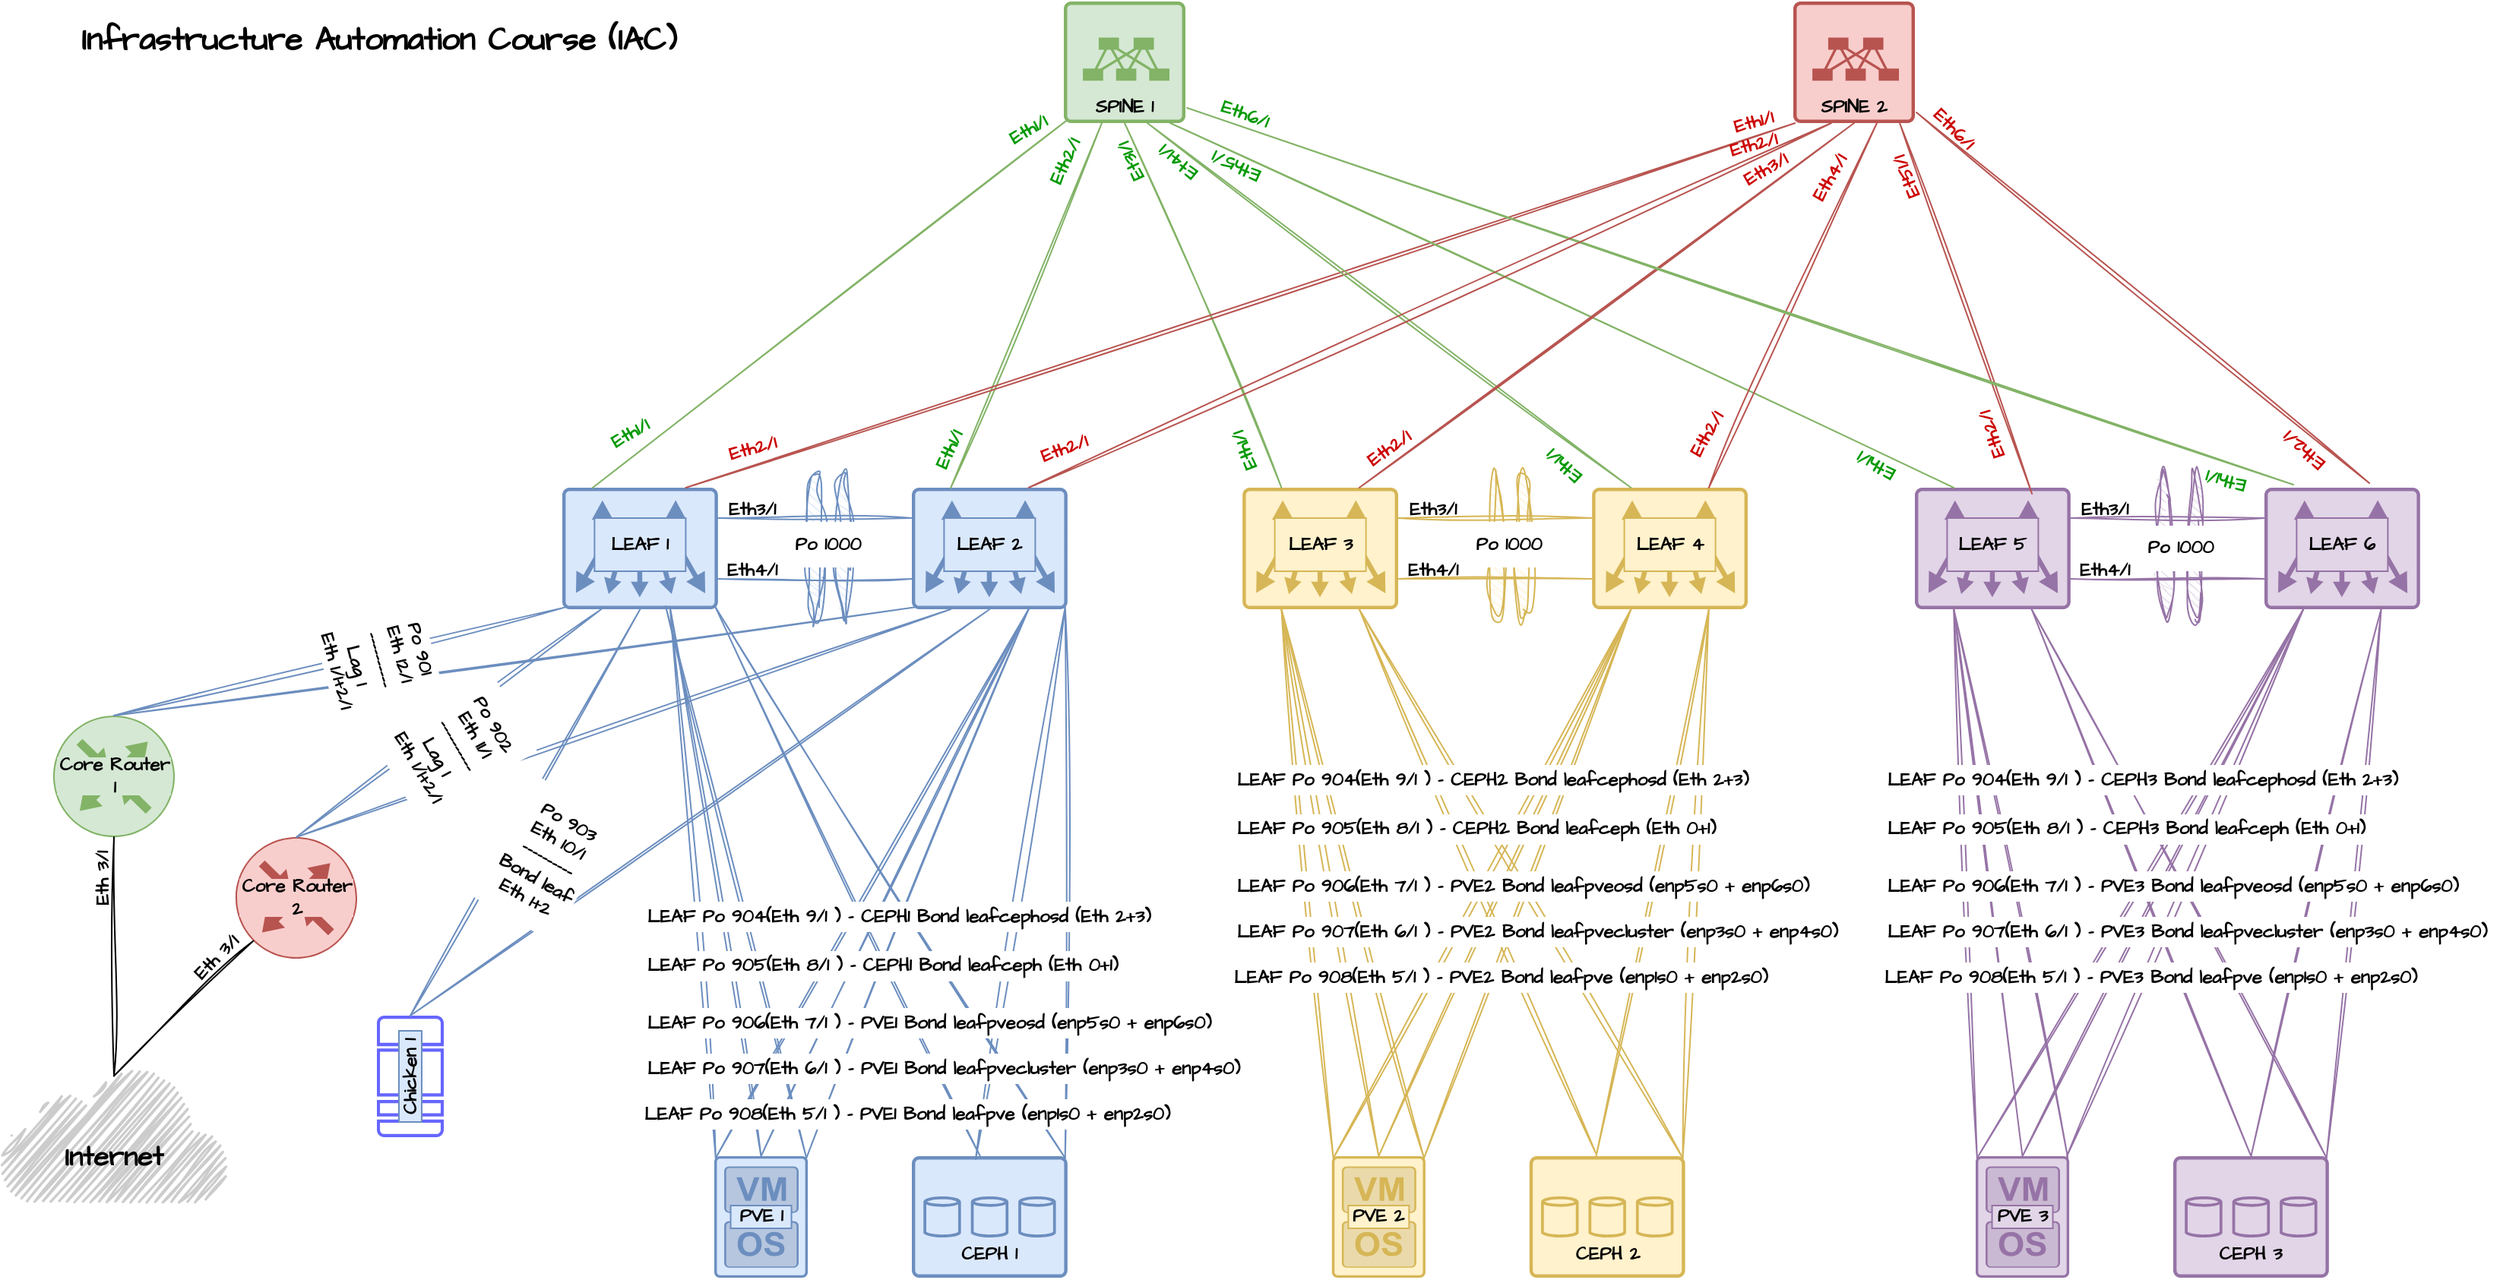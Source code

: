 <mxfile version="24.7.6">
  <diagram name="Page-1" id="fjY3A7BjzkTIIjHuKg7W">
    <mxGraphModel grid="1" page="1" gridSize="10" guides="1" tooltips="1" connect="1" arrows="1" fold="1" pageScale="1" pageWidth="1654" pageHeight="1169" math="0" shadow="0">
      <root>
        <mxCell id="0" />
        <mxCell id="1" parent="0" />
        <mxCell id="RXSs1f2tlcP7hVlA23r_-79" value="" style="ellipse;whiteSpace=wrap;html=1;sketch=1;hachureGap=4;jiggle=2;curveFitting=1;fontFamily=Architects Daughter;fontSource=https%3A%2F%2Ffonts.googleapis.com%2Fcss%3Ffamily%3DArchitects%2BDaughter;direction=south;fillColor=#e1d5e7;strokeColor=#9673a6;" vertex="1" parent="1">
          <mxGeometry x="1449.52" y="387.5" width="10" height="100" as="geometry" />
        </mxCell>
        <mxCell id="RXSs1f2tlcP7hVlA23r_-78" value="" style="ellipse;whiteSpace=wrap;html=1;sketch=1;hachureGap=4;jiggle=2;curveFitting=1;fontFamily=Architects Daughter;fontSource=https%3A%2F%2Ffonts.googleapis.com%2Fcss%3Ffamily%3DArchitects%2BDaughter;direction=south;fillColor=#fff2cc;strokeColor=#d6b656;" vertex="1" parent="1">
          <mxGeometry x="1007.6" y="387.5" width="10" height="100" as="geometry" />
        </mxCell>
        <mxCell id="RXSs1f2tlcP7hVlA23r_-77" value="" style="ellipse;whiteSpace=wrap;html=1;sketch=1;hachureGap=4;jiggle=2;curveFitting=1;fontFamily=Architects Daughter;fontSource=https%3A%2F%2Ffonts.googleapis.com%2Fcss%3Ffamily%3DArchitects%2BDaughter;direction=south;fillColor=#dae8fc;strokeColor=#6c8ebf;" vertex="1" parent="1">
          <mxGeometry x="560" y="387.5" width="10" height="100" as="geometry" />
        </mxCell>
        <mxCell id="694_kqd1ENcuf0BIbk9--7" value="" style="ellipse;whiteSpace=wrap;html=1;sketch=1;hachureGap=4;jiggle=2;curveFitting=1;fontFamily=Architects Daughter;fontSource=https%3A%2F%2Ffonts.googleapis.com%2Fcss%3Ffamily%3DArchitects%2BDaughter;direction=south;fillColor=#dae8fc;strokeColor=#6c8ebf;" vertex="1" parent="1">
          <mxGeometry x="541.54" y="390" width="10" height="100" as="geometry" />
        </mxCell>
        <mxCell id="KGmbzjt1s6p-L2s5GnYh-10" value="" style="sketch=0;points=[[0.015,0.015,0],[0.985,0.015,0],[0.985,0.985,0],[0.015,0.985,0],[0.25,0,0],[0.5,0,0],[0.75,0,0],[1,0.25,0],[1,0.5,0],[1,0.75,0],[0.75,1,0],[0.5,1,0],[0.25,1,0],[0,0.75,0],[0,0.5,0],[0,0.25,0]];verticalLabelPosition=bottom;html=1;verticalAlign=top;aspect=fixed;align=center;pointerEvents=1;shape=mxgraph.cisco19.rect;prIcon=nexus_9300;fillColor=#d5e8d4;strokeColor=#82b366;hachureGap=4;jiggle=2;curveFitting=1;fontFamily=Architects Daughter;fontSource=https%3A%2F%2Ffonts.googleapis.com%2Fcss%3Ffamily%3DArchitects%2BDaughter;" vertex="1" parent="1">
          <mxGeometry x="710" y="80" width="80" height="80" as="geometry" />
        </mxCell>
        <mxCell id="KGmbzjt1s6p-L2s5GnYh-11" value="" style="sketch=0;points=[[0.015,0.015,0],[0.985,0.015,0],[0.985,0.985,0],[0.015,0.985,0],[0.25,0,0],[0.5,0,0],[0.75,0,0],[1,0.25,0],[1,0.5,0],[1,0.75,0],[0.75,1,0],[0.5,1,0],[0.25,1,0],[0,0.75,0],[0,0.5,0],[0,0.25,0]];verticalLabelPosition=bottom;html=1;verticalAlign=top;aspect=fixed;align=center;pointerEvents=1;shape=mxgraph.cisco19.rect;prIcon=nexus_1k;fillColor=#dae8fc;strokeColor=#6c8ebf;hachureGap=4;jiggle=2;curveFitting=1;fontFamily=Architects Daughter;fontSource=https%3A%2F%2Ffonts.googleapis.com%2Fcss%3Ffamily%3DArchitects%2BDaughter;" vertex="1" parent="1">
          <mxGeometry x="380" y="400" width="102.4" height="80" as="geometry" />
        </mxCell>
        <mxCell id="KGmbzjt1s6p-L2s5GnYh-13" value="" style="sketch=0;points=[[0.015,0.015,0],[0.985,0.015,0],[0.985,0.985,0],[0.015,0.985,0],[0.25,0,0],[0.5,0,0],[0.75,0,0],[1,0.25,0],[1,0.5,0],[1,0.75,0],[0.75,1,0],[0.5,1,0],[0.25,1,0],[0,0.75,0],[0,0.5,0],[0,0.25,0]];verticalLabelPosition=bottom;html=1;verticalAlign=top;aspect=fixed;align=center;pointerEvents=1;shape=mxgraph.cisco19.rect;prIcon=nexus_9300;fillColor=#f8cecc;strokeColor=#b85450;hachureGap=4;jiggle=2;curveFitting=1;fontFamily=Architects Daughter;fontSource=https%3A%2F%2Ffonts.googleapis.com%2Fcss%3Ffamily%3DArchitects%2BDaughter;" vertex="1" parent="1">
          <mxGeometry x="1190" y="80" width="80" height="80" as="geometry" />
        </mxCell>
        <mxCell id="KGmbzjt1s6p-L2s5GnYh-14" value="" style="sketch=0;points=[[0.015,0.015,0],[0.985,0.015,0],[0.985,0.985,0],[0.015,0.985,0],[0.25,0,0],[0.5,0,0],[0.75,0,0],[1,0.25,0],[1,0.5,0],[1,0.75,0],[0.75,1,0],[0.5,1,0],[0.25,1,0],[0,0.75,0],[0,0.5,0],[0,0.25,0]];verticalLabelPosition=bottom;html=1;verticalAlign=top;aspect=fixed;align=center;pointerEvents=1;shape=mxgraph.cisco19.rect;prIcon=nexus_1k;fillColor=#dae8fc;strokeColor=#6c8ebf;hachureGap=4;jiggle=2;curveFitting=1;fontFamily=Architects Daughter;fontSource=https%3A%2F%2Ffonts.googleapis.com%2Fcss%3Ffamily%3DArchitects%2BDaughter;" vertex="1" parent="1">
          <mxGeometry x="610" y="400" width="102.4" height="80" as="geometry" />
        </mxCell>
        <mxCell id="694_kqd1ENcuf0BIbk9--1" value="" style="endArrow=none;html=1;rounded=0;sketch=1;hachureGap=4;jiggle=2;curveFitting=1;fontFamily=Architects Daughter;fontSource=https%3A%2F%2Ffonts.googleapis.com%2Fcss%3Ffamily%3DArchitects%2BDaughter;exitX=1;exitY=0.25;exitDx=0;exitDy=0;exitPerimeter=0;entryX=0;entryY=0.25;entryDx=0;entryDy=0;entryPerimeter=0;fillColor=#dae8fc;strokeColor=#6c8ebf;" edge="1" parent="1" source="KGmbzjt1s6p-L2s5GnYh-11" target="KGmbzjt1s6p-L2s5GnYh-14">
          <mxGeometry width="50" height="50" relative="1" as="geometry">
            <mxPoint x="790" y="530" as="sourcePoint" />
            <mxPoint x="840" y="480" as="targetPoint" />
          </mxGeometry>
        </mxCell>
        <mxCell id="694_kqd1ENcuf0BIbk9--2" value="" style="endArrow=none;html=1;rounded=0;sketch=1;hachureGap=4;jiggle=2;curveFitting=1;fontFamily=Architects Daughter;fontSource=https%3A%2F%2Ffonts.googleapis.com%2Fcss%3Ffamily%3DArchitects%2BDaughter;exitX=1;exitY=0.75;exitDx=0;exitDy=0;exitPerimeter=0;entryX=0;entryY=0.75;entryDx=0;entryDy=0;entryPerimeter=0;fillColor=#dae8fc;strokeColor=#6c8ebf;" edge="1" parent="1" source="KGmbzjt1s6p-L2s5GnYh-11" target="KGmbzjt1s6p-L2s5GnYh-14">
          <mxGeometry width="50" height="50" relative="1" as="geometry">
            <mxPoint x="790" y="530" as="sourcePoint" />
            <mxPoint x="840" y="480" as="targetPoint" />
          </mxGeometry>
        </mxCell>
        <mxCell id="694_kqd1ENcuf0BIbk9--3" value="&lt;blockquote&gt;&lt;b&gt;Eth4/1&lt;/b&gt;&lt;/blockquote&gt;" style="text;html=1;align=center;verticalAlign=middle;whiteSpace=wrap;rounded=0;fontFamily=Architects Daughter;fontSource=https%3A%2F%2Ffonts.googleapis.com%2Fcss%3Ffamily%3DArchitects%2BDaughter;fillColor=none;strokeColor=none;" vertex="1" parent="1">
          <mxGeometry x="450" y="440" width="110" height="30" as="geometry" />
        </mxCell>
        <mxCell id="694_kqd1ENcuf0BIbk9--4" value="&lt;blockquote&gt;&lt;b&gt;Eth3/1&lt;/b&gt;&lt;/blockquote&gt;" style="text;html=1;align=center;verticalAlign=middle;whiteSpace=wrap;rounded=0;fontFamily=Architects Daughter;fontSource=https%3A%2F%2Ffonts.googleapis.com%2Fcss%3Ffamily%3DArchitects%2BDaughter;fillColor=none;strokeColor=none;" vertex="1" parent="1">
          <mxGeometry x="450" y="400" width="110" height="30" as="geometry" />
        </mxCell>
        <mxCell id="694_kqd1ENcuf0BIbk9--10" value="&lt;b&gt;Po 1000&lt;/b&gt;" style="text;html=1;align=center;verticalAlign=middle;whiteSpace=wrap;rounded=0;fontFamily=Architects Daughter;fontSource=https%3A%2F%2Ffonts.googleapis.com%2Fcss%3Ffamily%3DArchitects%2BDaughter;fillColor=default;strokeColor=none;" vertex="1" parent="1">
          <mxGeometry x="525" y="422.5" width="60" height="30" as="geometry" />
        </mxCell>
        <mxCell id="694_kqd1ENcuf0BIbk9--11" value="&lt;div&gt;&lt;b&gt;LEAF 1&lt;/b&gt;&lt;/div&gt;" style="text;html=1;align=center;verticalAlign=middle;whiteSpace=wrap;rounded=0;fontFamily=Architects Daughter;fontSource=https%3A%2F%2Ffonts.googleapis.com%2Fcss%3Ffamily%3DArchitects%2BDaughter;fillColor=#dae8fc;strokeColor=#6c8ebf;" vertex="1" parent="1">
          <mxGeometry x="401.2" y="420" width="60" height="35" as="geometry" />
        </mxCell>
        <mxCell id="694_kqd1ENcuf0BIbk9--12" value="&lt;div&gt;&lt;b&gt;LEAF 2&lt;br&gt;&lt;/b&gt;&lt;/div&gt;" style="text;html=1;align=center;verticalAlign=middle;whiteSpace=wrap;rounded=0;fontFamily=Architects Daughter;fontSource=https%3A%2F%2Ffonts.googleapis.com%2Fcss%3Ffamily%3DArchitects%2BDaughter;fillColor=#dae8fc;strokeColor=#6c8ebf;" vertex="1" parent="1">
          <mxGeometry x="631.2" y="420" width="60" height="35" as="geometry" />
        </mxCell>
        <mxCell id="694_kqd1ENcuf0BIbk9--14" value="&lt;b&gt;SPINE 1&lt;/b&gt;" style="text;html=1;align=center;verticalAlign=middle;whiteSpace=wrap;rounded=0;fontFamily=Architects Daughter;fontSource=https%3A%2F%2Ffonts.googleapis.com%2Fcss%3Ffamily%3DArchitects%2BDaughter;" vertex="1" parent="1">
          <mxGeometry x="720" y="140" width="60" height="20" as="geometry" />
        </mxCell>
        <mxCell id="694_kqd1ENcuf0BIbk9--15" value="&lt;b&gt;SPINE 2&lt;br&gt;&lt;/b&gt;" style="text;html=1;align=center;verticalAlign=middle;whiteSpace=wrap;rounded=0;fontFamily=Architects Daughter;fontSource=https%3A%2F%2Ffonts.googleapis.com%2Fcss%3Ffamily%3DArchitects%2BDaughter;" vertex="1" parent="1">
          <mxGeometry x="1200" y="140" width="60" height="20" as="geometry" />
        </mxCell>
        <mxCell id="694_kqd1ENcuf0BIbk9--16" value="" style="ellipse;whiteSpace=wrap;html=1;sketch=1;hachureGap=4;jiggle=2;curveFitting=1;fontFamily=Architects Daughter;fontSource=https%3A%2F%2Ffonts.googleapis.com%2Fcss%3Ffamily%3DArchitects%2BDaughter;direction=south;fillColor=#fff2cc;strokeColor=#d6b656;" vertex="1" parent="1">
          <mxGeometry x="990" y="387.5" width="10" height="100" as="geometry" />
        </mxCell>
        <mxCell id="694_kqd1ENcuf0BIbk9--17" value="" style="sketch=0;points=[[0.015,0.015,0],[0.985,0.015,0],[0.985,0.985,0],[0.015,0.985,0],[0.25,0,0],[0.5,0,0],[0.75,0,0],[1,0.25,0],[1,0.5,0],[1,0.75,0],[0.75,1,0],[0.5,1,0],[0.25,1,0],[0,0.75,0],[0,0.5,0],[0,0.25,0]];verticalLabelPosition=bottom;html=1;verticalAlign=top;aspect=fixed;align=center;pointerEvents=1;shape=mxgraph.cisco19.rect;prIcon=nexus_1k;fillColor=#fff2cc;strokeColor=#d6b656;hachureGap=4;jiggle=2;curveFitting=1;fontFamily=Architects Daughter;fontSource=https%3A%2F%2Ffonts.googleapis.com%2Fcss%3Ffamily%3DArchitects%2BDaughter;" vertex="1" parent="1">
          <mxGeometry x="827.6" y="400" width="102.4" height="80" as="geometry" />
        </mxCell>
        <mxCell id="694_kqd1ENcuf0BIbk9--18" value="" style="sketch=0;points=[[0.015,0.015,0],[0.985,0.015,0],[0.985,0.985,0],[0.015,0.985,0],[0.25,0,0],[0.5,0,0],[0.75,0,0],[1,0.25,0],[1,0.5,0],[1,0.75,0],[0.75,1,0],[0.5,1,0],[0.25,1,0],[0,0.75,0],[0,0.5,0],[0,0.25,0]];verticalLabelPosition=bottom;html=1;verticalAlign=top;aspect=fixed;align=center;pointerEvents=1;shape=mxgraph.cisco19.rect;prIcon=nexus_1k;fillColor=#fff2cc;strokeColor=#d6b656;hachureGap=4;jiggle=2;curveFitting=1;fontFamily=Architects Daughter;fontSource=https%3A%2F%2Ffonts.googleapis.com%2Fcss%3Ffamily%3DArchitects%2BDaughter;" vertex="1" parent="1">
          <mxGeometry x="1057.6" y="400" width="102.4" height="80" as="geometry" />
        </mxCell>
        <mxCell id="694_kqd1ENcuf0BIbk9--19" value="" style="endArrow=none;html=1;rounded=0;sketch=1;hachureGap=4;jiggle=2;curveFitting=1;fontFamily=Architects Daughter;fontSource=https%3A%2F%2Ffonts.googleapis.com%2Fcss%3Ffamily%3DArchitects%2BDaughter;exitX=1;exitY=0.25;exitDx=0;exitDy=0;exitPerimeter=0;entryX=0;entryY=0.25;entryDx=0;entryDy=0;entryPerimeter=0;fillColor=#fff2cc;strokeColor=#d6b656;" edge="1" parent="1" source="694_kqd1ENcuf0BIbk9--17" target="694_kqd1ENcuf0BIbk9--18">
          <mxGeometry width="50" height="50" relative="1" as="geometry">
            <mxPoint x="1237.6" y="530" as="sourcePoint" />
            <mxPoint x="1287.6" y="480" as="targetPoint" />
          </mxGeometry>
        </mxCell>
        <mxCell id="694_kqd1ENcuf0BIbk9--20" value="" style="endArrow=none;html=1;rounded=0;sketch=1;hachureGap=4;jiggle=2;curveFitting=1;fontFamily=Architects Daughter;fontSource=https%3A%2F%2Ffonts.googleapis.com%2Fcss%3Ffamily%3DArchitects%2BDaughter;exitX=1;exitY=0.75;exitDx=0;exitDy=0;exitPerimeter=0;entryX=0;entryY=0.75;entryDx=0;entryDy=0;entryPerimeter=0;fillColor=#fff2cc;strokeColor=#d6b656;" edge="1" parent="1" source="694_kqd1ENcuf0BIbk9--17" target="694_kqd1ENcuf0BIbk9--18">
          <mxGeometry width="50" height="50" relative="1" as="geometry">
            <mxPoint x="1237.6" y="530" as="sourcePoint" />
            <mxPoint x="1287.6" y="480" as="targetPoint" />
          </mxGeometry>
        </mxCell>
        <mxCell id="694_kqd1ENcuf0BIbk9--21" value="&lt;blockquote&gt;&lt;b&gt;Eth4/1&lt;/b&gt;&lt;/blockquote&gt;" style="text;html=1;align=center;verticalAlign=middle;whiteSpace=wrap;rounded=0;fontFamily=Architects Daughter;fontSource=https%3A%2F%2Ffonts.googleapis.com%2Fcss%3Ffamily%3DArchitects%2BDaughter;" vertex="1" parent="1">
          <mxGeometry x="897.6" y="440" width="110" height="30" as="geometry" />
        </mxCell>
        <mxCell id="694_kqd1ENcuf0BIbk9--22" value="&lt;blockquote&gt;&lt;b&gt;Eth3/1&lt;/b&gt;&lt;/blockquote&gt;" style="text;html=1;align=center;verticalAlign=middle;whiteSpace=wrap;rounded=0;fontFamily=Architects Daughter;fontSource=https%3A%2F%2Ffonts.googleapis.com%2Fcss%3Ffamily%3DArchitects%2BDaughter;" vertex="1" parent="1">
          <mxGeometry x="897.6" y="400" width="110" height="30" as="geometry" />
        </mxCell>
        <mxCell id="694_kqd1ENcuf0BIbk9--23" value="&lt;b&gt;Po 1000&lt;/b&gt;" style="text;html=1;align=center;verticalAlign=middle;whiteSpace=wrap;rounded=0;fontFamily=Architects Daughter;fontSource=https%3A%2F%2Ffonts.googleapis.com%2Fcss%3Ffamily%3DArchitects%2BDaughter;fillColor=default;" vertex="1" parent="1">
          <mxGeometry x="972.6" y="422.5" width="60" height="30" as="geometry" />
        </mxCell>
        <mxCell id="694_kqd1ENcuf0BIbk9--24" value="&lt;div&gt;&lt;b&gt;LEAF 3&lt;br&gt;&lt;/b&gt;&lt;/div&gt;" style="text;html=1;align=center;verticalAlign=middle;whiteSpace=wrap;rounded=0;fontFamily=Architects Daughter;fontSource=https%3A%2F%2Ffonts.googleapis.com%2Fcss%3Ffamily%3DArchitects%2BDaughter;fillColor=#fff2cc;strokeColor=#d6b656;" vertex="1" parent="1">
          <mxGeometry x="848.8" y="420" width="60" height="35" as="geometry" />
        </mxCell>
        <mxCell id="694_kqd1ENcuf0BIbk9--25" value="&lt;div&gt;&lt;b&gt;LEAF 4&lt;br&gt;&lt;/b&gt;&lt;/div&gt;" style="text;html=1;align=center;verticalAlign=middle;whiteSpace=wrap;rounded=0;fontFamily=Architects Daughter;fontSource=https%3A%2F%2Ffonts.googleapis.com%2Fcss%3Ffamily%3DArchitects%2BDaughter;fillColor=#fff2cc;strokeColor=#d6b656;" vertex="1" parent="1">
          <mxGeometry x="1078.8" y="420" width="60" height="35" as="geometry" />
        </mxCell>
        <mxCell id="694_kqd1ENcuf0BIbk9--26" value="" style="ellipse;whiteSpace=wrap;html=1;sketch=1;hachureGap=4;jiggle=2;curveFitting=1;fontFamily=Architects Daughter;fontSource=https%3A%2F%2Ffonts.googleapis.com%2Fcss%3Ffamily%3DArchitects%2BDaughter;direction=south;fillColor=#e1d5e7;strokeColor=#9673a6;" vertex="1" parent="1">
          <mxGeometry x="1430" y="387.5" width="10" height="100" as="geometry" />
        </mxCell>
        <mxCell id="694_kqd1ENcuf0BIbk9--27" value="" style="sketch=0;points=[[0.015,0.015,0],[0.985,0.015,0],[0.985,0.985,0],[0.015,0.985,0],[0.25,0,0],[0.5,0,0],[0.75,0,0],[1,0.25,0],[1,0.5,0],[1,0.75,0],[0.75,1,0],[0.5,1,0],[0.25,1,0],[0,0.75,0],[0,0.5,0],[0,0.25,0]];verticalLabelPosition=bottom;html=1;verticalAlign=top;aspect=fixed;align=center;pointerEvents=1;shape=mxgraph.cisco19.rect;prIcon=nexus_1k;fillColor=#e1d5e7;strokeColor=#9673a6;hachureGap=4;jiggle=2;curveFitting=1;fontFamily=Architects Daughter;fontSource=https%3A%2F%2Ffonts.googleapis.com%2Fcss%3Ffamily%3DArchitects%2BDaughter;" vertex="1" parent="1">
          <mxGeometry x="1270" y="400" width="102.4" height="80" as="geometry" />
        </mxCell>
        <mxCell id="694_kqd1ENcuf0BIbk9--28" value="" style="sketch=0;points=[[0.015,0.015,0],[0.985,0.015,0],[0.985,0.985,0],[0.015,0.985,0],[0.25,0,0],[0.5,0,0],[0.75,0,0],[1,0.25,0],[1,0.5,0],[1,0.75,0],[0.75,1,0],[0.5,1,0],[0.25,1,0],[0,0.75,0],[0,0.5,0],[0,0.25,0]];verticalLabelPosition=bottom;html=1;verticalAlign=top;aspect=fixed;align=center;pointerEvents=1;shape=mxgraph.cisco19.rect;prIcon=nexus_1k;fillColor=#e1d5e7;strokeColor=#9673a6;hachureGap=4;jiggle=2;curveFitting=1;fontFamily=Architects Daughter;fontSource=https%3A%2F%2Ffonts.googleapis.com%2Fcss%3Ffamily%3DArchitects%2BDaughter;" vertex="1" parent="1">
          <mxGeometry x="1500" y="400" width="102.4" height="80" as="geometry" />
        </mxCell>
        <mxCell id="694_kqd1ENcuf0BIbk9--29" value="" style="endArrow=none;html=1;rounded=0;sketch=1;hachureGap=4;jiggle=2;curveFitting=1;fontFamily=Architects Daughter;fontSource=https%3A%2F%2Ffonts.googleapis.com%2Fcss%3Ffamily%3DArchitects%2BDaughter;exitX=1;exitY=0.25;exitDx=0;exitDy=0;exitPerimeter=0;entryX=0;entryY=0.25;entryDx=0;entryDy=0;entryPerimeter=0;fillColor=#e1d5e7;strokeColor=#9673a6;" edge="1" parent="1" source="694_kqd1ENcuf0BIbk9--27" target="694_kqd1ENcuf0BIbk9--28">
          <mxGeometry width="50" height="50" relative="1" as="geometry">
            <mxPoint x="1680" y="530" as="sourcePoint" />
            <mxPoint x="1730" y="480" as="targetPoint" />
          </mxGeometry>
        </mxCell>
        <mxCell id="694_kqd1ENcuf0BIbk9--30" value="" style="endArrow=none;html=1;rounded=0;sketch=1;hachureGap=4;jiggle=2;curveFitting=1;fontFamily=Architects Daughter;fontSource=https%3A%2F%2Ffonts.googleapis.com%2Fcss%3Ffamily%3DArchitects%2BDaughter;exitX=1;exitY=0.75;exitDx=0;exitDy=0;exitPerimeter=0;entryX=0;entryY=0.75;entryDx=0;entryDy=0;entryPerimeter=0;fillColor=#e1d5e7;strokeColor=#9673a6;" edge="1" parent="1" source="694_kqd1ENcuf0BIbk9--27" target="694_kqd1ENcuf0BIbk9--28">
          <mxGeometry width="50" height="50" relative="1" as="geometry">
            <mxPoint x="1680" y="530" as="sourcePoint" />
            <mxPoint x="1730" y="480" as="targetPoint" />
          </mxGeometry>
        </mxCell>
        <mxCell id="694_kqd1ENcuf0BIbk9--31" value="&lt;blockquote&gt;&lt;b&gt;Eth4/1&lt;/b&gt;&lt;/blockquote&gt;" style="text;html=1;align=center;verticalAlign=middle;whiteSpace=wrap;rounded=0;fontFamily=Architects Daughter;fontSource=https%3A%2F%2Ffonts.googleapis.com%2Fcss%3Ffamily%3DArchitects%2BDaughter;" vertex="1" parent="1">
          <mxGeometry x="1340" y="440" width="110" height="30" as="geometry" />
        </mxCell>
        <mxCell id="694_kqd1ENcuf0BIbk9--32" value="&lt;blockquote&gt;&lt;b&gt;Eth3/1&lt;/b&gt;&lt;/blockquote&gt;" style="text;html=1;align=center;verticalAlign=middle;whiteSpace=wrap;rounded=0;fontFamily=Architects Daughter;fontSource=https%3A%2F%2Ffonts.googleapis.com%2Fcss%3Ffamily%3DArchitects%2BDaughter;" vertex="1" parent="1">
          <mxGeometry x="1340" y="400" width="110" height="30" as="geometry" />
        </mxCell>
        <mxCell id="694_kqd1ENcuf0BIbk9--33" value="&lt;b&gt;Po 1000&lt;/b&gt;" style="text;html=1;align=center;verticalAlign=middle;whiteSpace=wrap;rounded=0;fontFamily=Architects Daughter;fontSource=https%3A%2F%2Ffonts.googleapis.com%2Fcss%3Ffamily%3DArchitects%2BDaughter;fillColor=default;" vertex="1" parent="1">
          <mxGeometry x="1415" y="425" width="60" height="30" as="geometry" />
        </mxCell>
        <mxCell id="694_kqd1ENcuf0BIbk9--34" value="&lt;div&gt;&lt;b&gt;LEAF 5&lt;br&gt;&lt;/b&gt;&lt;/div&gt;" style="text;html=1;align=center;verticalAlign=middle;whiteSpace=wrap;rounded=0;fontFamily=Architects Daughter;fontSource=https%3A%2F%2Ffonts.googleapis.com%2Fcss%3Ffamily%3DArchitects%2BDaughter;fillColor=#e1d5e7;strokeColor=#9673a6;" vertex="1" parent="1">
          <mxGeometry x="1291.2" y="420" width="60" height="35" as="geometry" />
        </mxCell>
        <mxCell id="694_kqd1ENcuf0BIbk9--35" value="&lt;div&gt;&lt;b&gt;LEAF 6&lt;br&gt;&lt;/b&gt;&lt;/div&gt;" style="text;html=1;align=center;verticalAlign=middle;whiteSpace=wrap;rounded=0;fontFamily=Architects Daughter;fontSource=https%3A%2F%2Ffonts.googleapis.com%2Fcss%3Ffamily%3DArchitects%2BDaughter;fillColor=#e1d5e7;strokeColor=#9673a6;" vertex="1" parent="1">
          <mxGeometry x="1521.2" y="420" width="60" height="35" as="geometry" />
        </mxCell>
        <mxCell id="694_kqd1ENcuf0BIbk9--36" value="" style="endArrow=none;html=1;rounded=0;sketch=1;hachureGap=4;jiggle=2;curveFitting=1;fontFamily=Architects Daughter;fontSource=https%3A%2F%2Ffonts.googleapis.com%2Fcss%3Ffamily%3DArchitects%2BDaughter;exitX=0.25;exitY=0;exitDx=0;exitDy=0;exitPerimeter=0;entryX=0.5;entryY=1;entryDx=0;entryDy=0;fillColor=#d5e8d4;strokeColor=#82b366;" edge="1" parent="1" source="694_kqd1ENcuf0BIbk9--17" target="694_kqd1ENcuf0BIbk9--14">
          <mxGeometry width="50" height="50" relative="1" as="geometry">
            <mxPoint x="847.6" y="380" as="sourcePoint" />
            <mxPoint x="897.6" y="330" as="targetPoint" />
          </mxGeometry>
        </mxCell>
        <mxCell id="694_kqd1ENcuf0BIbk9--37" value="" style="endArrow=none;html=1;rounded=0;sketch=1;hachureGap=4;jiggle=2;curveFitting=1;fontFamily=Architects Daughter;fontSource=https%3A%2F%2Ffonts.googleapis.com%2Fcss%3Ffamily%3DArchitects%2BDaughter;exitX=0.25;exitY=0;exitDx=0;exitDy=0;exitPerimeter=0;entryX=0.25;entryY=1;entryDx=0;entryDy=0;fillColor=#d5e8d4;strokeColor=#82b366;" edge="1" parent="1" source="KGmbzjt1s6p-L2s5GnYh-14" target="694_kqd1ENcuf0BIbk9--14">
          <mxGeometry width="50" height="50" relative="1" as="geometry">
            <mxPoint x="670" y="380" as="sourcePoint" />
            <mxPoint x="720" y="330" as="targetPoint" />
          </mxGeometry>
        </mxCell>
        <mxCell id="694_kqd1ENcuf0BIbk9--38" value="" style="endArrow=none;html=1;rounded=0;sketch=1;hachureGap=4;jiggle=2;curveFitting=1;fontFamily=Architects Daughter;fontSource=https%3A%2F%2Ffonts.googleapis.com%2Fcss%3Ffamily%3DArchitects%2BDaughter;entryX=0;entryY=1;entryDx=0;entryDy=0;fillColor=#f8cecc;strokeColor=#b85450;" edge="1" parent="1">
          <mxGeometry width="50" height="50" relative="1" as="geometry">
            <mxPoint x="461.2" y="400" as="sourcePoint" />
            <mxPoint x="1191.2" y="160" as="targetPoint" />
          </mxGeometry>
        </mxCell>
        <mxCell id="694_kqd1ENcuf0BIbk9--42" value="" style="endArrow=none;html=1;rounded=0;sketch=1;hachureGap=4;jiggle=2;curveFitting=1;fontFamily=Architects Daughter;fontSource=https%3A%2F%2Ffonts.googleapis.com%2Fcss%3Ffamily%3DArchitects%2BDaughter;exitX=0.195;exitY=0;exitDx=0;exitDy=0;exitPerimeter=0;entryX=0.015;entryY=0.985;entryDx=0;entryDy=0;entryPerimeter=0;fillColor=#d5e8d4;strokeColor=#82b366;" edge="1" parent="1" source="KGmbzjt1s6p-L2s5GnYh-11" target="KGmbzjt1s6p-L2s5GnYh-10">
          <mxGeometry width="50" height="50" relative="1" as="geometry">
            <mxPoint x="432.4" y="320" as="sourcePoint" />
            <mxPoint x="482.4" y="270" as="targetPoint" />
          </mxGeometry>
        </mxCell>
        <mxCell id="694_kqd1ENcuf0BIbk9--50" value="" style="endArrow=none;html=1;rounded=0;sketch=1;hachureGap=4;jiggle=2;curveFitting=1;fontFamily=Architects Daughter;fontSource=https%3A%2F%2Ffonts.googleapis.com%2Fcss%3Ffamily%3DArchitects%2BDaughter;exitX=0.25;exitY=0;exitDx=0;exitDy=0;exitPerimeter=0;entryX=0.75;entryY=1;entryDx=0;entryDy=0;fillColor=#d5e8d4;strokeColor=#82b366;" edge="1" parent="1" source="694_kqd1ENcuf0BIbk9--18" target="694_kqd1ENcuf0BIbk9--14">
          <mxGeometry width="50" height="50" relative="1" as="geometry">
            <mxPoint x="1034" y="520" as="sourcePoint" />
            <mxPoint x="1084" y="470" as="targetPoint" />
          </mxGeometry>
        </mxCell>
        <mxCell id="694_kqd1ENcuf0BIbk9--51" value="" style="endArrow=none;html=1;rounded=0;sketch=1;hachureGap=4;jiggle=2;curveFitting=1;fontFamily=Architects Daughter;fontSource=https%3A%2F%2Ffonts.googleapis.com%2Fcss%3Ffamily%3DArchitects%2BDaughter;exitX=0.25;exitY=0;exitDx=0;exitDy=0;exitPerimeter=0;entryX=1;entryY=1;entryDx=0;entryDy=0;fillColor=#d5e8d4;strokeColor=#82b366;" edge="1" parent="1" source="694_kqd1ENcuf0BIbk9--27" target="694_kqd1ENcuf0BIbk9--14">
          <mxGeometry width="50" height="50" relative="1" as="geometry">
            <mxPoint x="1034" y="520" as="sourcePoint" />
            <mxPoint x="1084" y="470" as="targetPoint" />
          </mxGeometry>
        </mxCell>
        <mxCell id="694_kqd1ENcuf0BIbk9--52" value="" style="endArrow=none;html=1;rounded=0;sketch=1;hachureGap=4;jiggle=2;curveFitting=1;fontFamily=Architects Daughter;fontSource=https%3A%2F%2Ffonts.googleapis.com%2Fcss%3Ffamily%3DArchitects%2BDaughter;exitX=0.75;exitY=0;exitDx=0;exitDy=0;exitPerimeter=0;entryX=0.75;entryY=1;entryDx=0;entryDy=0;fillColor=#f8cecc;strokeColor=#b85450;" edge="1" parent="1" source="694_kqd1ENcuf0BIbk9--18" target="694_kqd1ENcuf0BIbk9--15">
          <mxGeometry width="50" height="50" relative="1" as="geometry">
            <mxPoint x="1034" y="520" as="sourcePoint" />
            <mxPoint x="1084" y="470" as="targetPoint" />
          </mxGeometry>
        </mxCell>
        <mxCell id="694_kqd1ENcuf0BIbk9--53" value="" style="endArrow=none;html=1;rounded=0;sketch=1;hachureGap=4;jiggle=2;curveFitting=1;fontFamily=Architects Daughter;fontSource=https%3A%2F%2Ffonts.googleapis.com%2Fcss%3Ffamily%3DArchitects%2BDaughter;exitX=0.75;exitY=0;exitDx=0;exitDy=0;exitPerimeter=0;entryX=0.5;entryY=1;entryDx=0;entryDy=0;fillColor=#f8cecc;strokeColor=#b85450;" edge="1" parent="1" source="694_kqd1ENcuf0BIbk9--17" target="694_kqd1ENcuf0BIbk9--15">
          <mxGeometry width="50" height="50" relative="1" as="geometry">
            <mxPoint x="1034" y="490" as="sourcePoint" />
            <mxPoint x="1084" y="440" as="targetPoint" />
          </mxGeometry>
        </mxCell>
        <mxCell id="694_kqd1ENcuf0BIbk9--54" value="" style="endArrow=none;html=1;rounded=0;sketch=1;hachureGap=4;jiggle=2;curveFitting=1;fontFamily=Architects Daughter;fontSource=https%3A%2F%2Ffonts.googleapis.com%2Fcss%3Ffamily%3DArchitects%2BDaughter;exitX=0.064;exitY=0.133;exitDx=0;exitDy=0;exitPerimeter=0;entryX=1;entryY=1;entryDx=0;entryDy=0;fillColor=#f8cecc;strokeColor=#b85450;" edge="1" parent="1" source="694_kqd1ENcuf0BIbk9--32" target="694_kqd1ENcuf0BIbk9--15">
          <mxGeometry width="50" height="50" relative="1" as="geometry">
            <mxPoint x="1034" y="490" as="sourcePoint" />
            <mxPoint x="1084" y="440" as="targetPoint" />
          </mxGeometry>
        </mxCell>
        <mxCell id="694_kqd1ENcuf0BIbk9--55" value="" style="endArrow=none;html=1;rounded=0;sketch=1;hachureGap=4;jiggle=2;curveFitting=1;fontFamily=Architects Daughter;fontSource=https%3A%2F%2Ffonts.googleapis.com%2Fcss%3Ffamily%3DArchitects%2BDaughter;entryX=0.674;entryY=-0.037;entryDx=0;entryDy=0;entryPerimeter=0;exitX=1.013;exitY=0.913;exitDx=0;exitDy=0;exitPerimeter=0;fillColor=#f8cecc;strokeColor=#b85450;" edge="1" parent="1" source="KGmbzjt1s6p-L2s5GnYh-13" target="694_kqd1ENcuf0BIbk9--28">
          <mxGeometry width="50" height="50" relative="1" as="geometry">
            <mxPoint x="1034" y="490" as="sourcePoint" />
            <mxPoint x="1084" y="440" as="targetPoint" />
          </mxGeometry>
        </mxCell>
        <mxCell id="694_kqd1ENcuf0BIbk9--56" value="" style="endArrow=none;html=1;rounded=0;sketch=1;hachureGap=4;jiggle=2;curveFitting=1;fontFamily=Architects Daughter;fontSource=https%3A%2F%2Ffonts.googleapis.com%2Fcss%3Ffamily%3DArchitects%2BDaughter;entryX=0.186;entryY=-0.025;entryDx=0;entryDy=0;entryPerimeter=0;exitX=1.013;exitY=0.875;exitDx=0;exitDy=0;exitPerimeter=0;fillColor=#d5e8d4;strokeColor=#82b366;" edge="1" parent="1" source="KGmbzjt1s6p-L2s5GnYh-10" target="694_kqd1ENcuf0BIbk9--28">
          <mxGeometry width="50" height="50" relative="1" as="geometry">
            <mxPoint x="1034" y="490" as="sourcePoint" />
            <mxPoint x="1084" y="440" as="targetPoint" />
          </mxGeometry>
        </mxCell>
        <mxCell id="694_kqd1ENcuf0BIbk9--57" value="" style="endArrow=none;html=1;rounded=0;sketch=1;hachureGap=4;jiggle=2;curveFitting=1;fontFamily=Architects Daughter;fontSource=https%3A%2F%2Ffonts.googleapis.com%2Fcss%3Ffamily%3DArchitects%2BDaughter;exitX=0.75;exitY=0;exitDx=0;exitDy=0;exitPerimeter=0;entryX=0.25;entryY=1;entryDx=0;entryDy=0;fillColor=#f8cecc;strokeColor=#b85450;" edge="1" parent="1" source="KGmbzjt1s6p-L2s5GnYh-14" target="694_kqd1ENcuf0BIbk9--15">
          <mxGeometry width="50" height="50" relative="1" as="geometry">
            <mxPoint x="1034" y="490" as="sourcePoint" />
            <mxPoint x="1084" y="440" as="targetPoint" />
          </mxGeometry>
        </mxCell>
        <mxCell id="694_kqd1ENcuf0BIbk9--61" value="&lt;blockquote&gt;&lt;b style=&quot;color: rgb(204, 0, 0);&quot;&gt;Eth2/1&lt;/b&gt;&lt;/blockquote&gt;" style="text;html=1;align=center;verticalAlign=middle;whiteSpace=wrap;rounded=0;fontFamily=Architects Daughter;fontSource=https%3A%2F%2Ffonts.googleapis.com%2Fcss%3Ffamily%3DArchitects%2BDaughter;fillColor=none;strokeColor=none;rotation=-15;" vertex="1" parent="1">
          <mxGeometry x="478.6" y="360" width="52.8" height="30" as="geometry" />
        </mxCell>
        <mxCell id="694_kqd1ENcuf0BIbk9--62" value="&lt;blockquote&gt;&lt;b style=&quot;color: rgb(204, 0, 0);&quot;&gt;Eth2/1&lt;/b&gt;&lt;/blockquote&gt;" style="text;html=1;align=center;verticalAlign=middle;whiteSpace=wrap;rounded=0;fontFamily=Architects Daughter;fontSource=https%3A%2F%2Ffonts.googleapis.com%2Fcss%3Ffamily%3DArchitects%2BDaughter;fillColor=none;strokeColor=none;rotation=-20;" vertex="1" parent="1">
          <mxGeometry x="684" y="360" width="52.8" height="30" as="geometry" />
        </mxCell>
        <mxCell id="694_kqd1ENcuf0BIbk9--63" value="&lt;blockquote&gt;&lt;b style=&quot;color: rgb(204, 0, 0);&quot;&gt;Eth2/1&lt;/b&gt;&lt;/blockquote&gt;" style="text;html=1;align=center;verticalAlign=middle;whiteSpace=wrap;rounded=0;fontFamily=Architects Daughter;fontSource=https%3A%2F%2Ffonts.googleapis.com%2Fcss%3Ffamily%3DArchitects%2BDaughter;fillColor=none;strokeColor=none;rotation=-35;" vertex="1" parent="1">
          <mxGeometry x="897.6" y="360" width="52.8" height="30" as="geometry" />
        </mxCell>
        <mxCell id="694_kqd1ENcuf0BIbk9--64" value="&lt;blockquote&gt;&lt;span style=&quot;color: rgb(204, 0, 0);&quot;&gt;Eth2/1&lt;/span&gt;&lt;/blockquote&gt;" style="text;html=1;align=center;verticalAlign=middle;whiteSpace=wrap;rounded=0;fontFamily=Architects Daughter;fontSource=https%3A%2F%2Ffonts.googleapis.com%2Fcss%3Ffamily%3DArchitects%2BDaughter;fillColor=none;strokeColor=none;rotation=-60;fontStyle=1" vertex="1" parent="1">
          <mxGeometry x="1107.2" y="350" width="52.8" height="30" as="geometry" />
        </mxCell>
        <mxCell id="694_kqd1ENcuf0BIbk9--65" value="&lt;blockquote&gt;&lt;b style=&quot;color: rgb(204, 0, 0);&quot;&gt;Eth2/1&lt;/b&gt;&lt;/blockquote&gt;" style="text;html=1;align=center;verticalAlign=middle;whiteSpace=wrap;rounded=0;fontFamily=Architects Daughter;fontSource=https%3A%2F%2Ffonts.googleapis.com%2Fcss%3Ffamily%3DArchitects%2BDaughter;fillColor=none;strokeColor=none;rotation=-108;" vertex="1" parent="1">
          <mxGeometry x="1294.8" y="350" width="52.8" height="30" as="geometry" />
        </mxCell>
        <mxCell id="694_kqd1ENcuf0BIbk9--66" value="&lt;blockquote&gt;&lt;b style=&quot;color: rgb(204, 0, 0);&quot;&gt;Eth2/1&lt;/b&gt;&lt;/blockquote&gt;" style="text;html=1;align=center;verticalAlign=middle;whiteSpace=wrap;rounded=0;fontFamily=Architects Daughter;fontSource=https%3A%2F%2Ffonts.googleapis.com%2Fcss%3Ffamily%3DArchitects%2BDaughter;fillColor=none;strokeColor=none;rotation=-138;" vertex="1" parent="1">
          <mxGeometry x="1500" y="360" width="52.8" height="30" as="geometry" />
        </mxCell>
        <mxCell id="694_kqd1ENcuf0BIbk9--67" value="&lt;blockquote&gt;&lt;b style=&quot;color: rgb(0, 153, 0);&quot;&gt;Eth1/1&lt;/b&gt;&lt;/blockquote&gt;" style="text;html=1;align=center;verticalAlign=middle;whiteSpace=wrap;rounded=0;fontFamily=Architects Daughter;fontSource=https%3A%2F%2Ffonts.googleapis.com%2Fcss%3Ffamily%3DArchitects%2BDaughter;fillColor=none;strokeColor=none;rotation=-30;" vertex="1" parent="1">
          <mxGeometry x="399.52" y="350" width="50.48" height="30" as="geometry" />
        </mxCell>
        <mxCell id="694_kqd1ENcuf0BIbk9--68" value="&lt;blockquote&gt;&lt;b style=&quot;color: rgb(0, 153, 0);&quot;&gt;Eth1/1&lt;/b&gt;&lt;/blockquote&gt;" style="text;html=1;align=center;verticalAlign=middle;whiteSpace=wrap;rounded=0;fontFamily=Architects Daughter;fontSource=https%3A%2F%2Ffonts.googleapis.com%2Fcss%3Ffamily%3DArchitects%2BDaughter;fillColor=none;strokeColor=none;rotation=-65;" vertex="1" parent="1">
          <mxGeometry x="610" y="360" width="50.48" height="30" as="geometry" />
        </mxCell>
        <mxCell id="694_kqd1ENcuf0BIbk9--69" value="&lt;blockquote&gt;&lt;b style=&quot;color: rgb(0, 153, 0);&quot;&gt;Eth1/1&lt;/b&gt;&lt;/blockquote&gt;" style="text;html=1;align=center;verticalAlign=middle;whiteSpace=wrap;rounded=0;fontFamily=Architects Daughter;fontSource=https%3A%2F%2Ffonts.googleapis.com%2Fcss%3Ffamily%3DArchitects%2BDaughter;fillColor=none;strokeColor=none;rotation=-111;" vertex="1" parent="1">
          <mxGeometry x="804" y="360" width="50.48" height="30" as="geometry" />
        </mxCell>
        <mxCell id="694_kqd1ENcuf0BIbk9--70" value="&lt;blockquote&gt;&lt;b style=&quot;color: rgb(0, 153, 0);&quot;&gt;Eth1/1&lt;/b&gt;&lt;/blockquote&gt;" style="text;html=1;align=center;verticalAlign=middle;whiteSpace=wrap;rounded=0;fontFamily=Architects Daughter;fontSource=https%3A%2F%2Ffonts.googleapis.com%2Fcss%3Ffamily%3DArchitects%2BDaughter;fillColor=none;strokeColor=none;rotation=-137;" vertex="1" parent="1">
          <mxGeometry x="1014.0" y="370" width="50.48" height="30" as="geometry" />
        </mxCell>
        <mxCell id="694_kqd1ENcuf0BIbk9--73" value="&lt;blockquote&gt;&lt;b style=&quot;color: rgb(0, 153, 0);&quot;&gt;Eth1/1&lt;/b&gt;&lt;/blockquote&gt;" style="text;html=1;align=center;verticalAlign=middle;whiteSpace=wrap;rounded=0;fontFamily=Architects Daughter;fontSource=https%3A%2F%2Ffonts.googleapis.com%2Fcss%3Ffamily%3DArchitects%2BDaughter;fillColor=none;strokeColor=none;rotation=-150;" vertex="1" parent="1">
          <mxGeometry x="1219.52" y="370" width="50.48" height="30" as="geometry" />
        </mxCell>
        <mxCell id="694_kqd1ENcuf0BIbk9--74" value="&lt;blockquote&gt;&lt;b style=&quot;color: rgb(0, 153, 0);&quot;&gt;Eth1/1&lt;/b&gt;&lt;/blockquote&gt;" style="text;html=1;align=center;verticalAlign=middle;whiteSpace=wrap;rounded=0;fontFamily=Architects Daughter;fontSource=https%3A%2F%2Ffonts.googleapis.com%2Fcss%3Ffamily%3DArchitects%2BDaughter;fillColor=none;strokeColor=none;rotation=-165;" vertex="1" parent="1">
          <mxGeometry x="1449.52" y="380" width="50.48" height="30" as="geometry" />
        </mxCell>
        <mxCell id="694_kqd1ENcuf0BIbk9--77" value="&lt;blockquote&gt;&lt;b style=&quot;color: rgb(0, 153, 0);&quot;&gt;Eth1/1&lt;/b&gt;&lt;/blockquote&gt;" style="text;html=1;align=center;verticalAlign=middle;whiteSpace=wrap;rounded=0;fontFamily=Architects Daughter;fontSource=https%3A%2F%2Ffonts.googleapis.com%2Fcss%3Ffamily%3DArchitects%2BDaughter;fillColor=none;strokeColor=none;rotation=-30;" vertex="1" parent="1">
          <mxGeometry x="661.92" y="150" width="50.48" height="30" as="geometry" />
        </mxCell>
        <mxCell id="694_kqd1ENcuf0BIbk9--78" value="&lt;blockquote&gt;&lt;b style=&quot;color: rgb(0, 153, 0);&quot;&gt;Eth6/1&lt;/b&gt;&lt;/blockquote&gt;" style="text;html=1;align=center;verticalAlign=middle;whiteSpace=wrap;rounded=0;fontFamily=Architects Daughter;fontSource=https%3A%2F%2Ffonts.googleapis.com%2Fcss%3Ffamily%3DArchitects%2BDaughter;fillColor=none;strokeColor=none;rotation=20;" vertex="1" parent="1">
          <mxGeometry x="804" y="140" width="50.48" height="30" as="geometry" />
        </mxCell>
        <mxCell id="694_kqd1ENcuf0BIbk9--79" value="&lt;blockquote&gt;&lt;b style=&quot;color: rgb(204, 0, 0);&quot;&gt;Eth1/1&lt;/b&gt;&lt;/blockquote&gt;" style="text;html=1;align=center;verticalAlign=middle;whiteSpace=wrap;rounded=0;fontFamily=Architects Daughter;fontSource=https%3A%2F%2Ffonts.googleapis.com%2Fcss%3Ffamily%3DArchitects%2BDaughter;fillColor=none;strokeColor=none;rotation=-15;" vertex="1" parent="1">
          <mxGeometry x="1138.8" y="144.55" width="50.48" height="30" as="geometry" />
        </mxCell>
        <mxCell id="694_kqd1ENcuf0BIbk9--80" value="&lt;blockquote&gt;&lt;b style=&quot;color: rgb(204, 0, 0);&quot;&gt;Eth6/1&lt;/b&gt;&lt;/blockquote&gt;" style="text;html=1;align=center;verticalAlign=middle;whiteSpace=wrap;rounded=0;fontFamily=Architects Daughter;fontSource=https%3A%2F%2Ffonts.googleapis.com%2Fcss%3Ffamily%3DArchitects%2BDaughter;fillColor=none;strokeColor=none;rotation=45;" vertex="1" parent="1">
          <mxGeometry x="1270.29" y="150" width="50.48" height="30" as="geometry" />
        </mxCell>
        <mxCell id="694_kqd1ENcuf0BIbk9--81" value="" style="sketch=0;points=[[0.5,0,0],[1,0.5,0],[0.5,1,0],[0,0.5,0],[0.145,0.145,0],[0.856,0.145,0],[0.855,0.856,0],[0.145,0.855,0]];verticalLabelPosition=bottom;html=1;verticalAlign=top;aspect=fixed;align=center;pointerEvents=1;shape=mxgraph.cisco19.rect;prIcon=router;fillColor=#d5e8d4;strokeColor=#82b366;hachureGap=4;jiggle=2;curveFitting=1;fontFamily=Architects Daughter;fontSource=https%3A%2F%2Ffonts.googleapis.com%2Fcss%3Ffamily%3DArchitects%2BDaughter;" vertex="1" parent="1">
          <mxGeometry x="45" y="550" width="80" height="80" as="geometry" />
        </mxCell>
        <mxCell id="694_kqd1ENcuf0BIbk9--82" value="" style="sketch=0;points=[[0.5,0,0],[1,0.5,0],[0.5,1,0],[0,0.5,0],[0.145,0.145,0],[0.856,0.145,0],[0.855,0.856,0],[0.145,0.855,0]];verticalLabelPosition=bottom;html=1;verticalAlign=top;aspect=fixed;align=center;pointerEvents=1;shape=mxgraph.cisco19.rect;prIcon=router;fillColor=#f8cecc;strokeColor=#b85450;hachureGap=4;jiggle=2;curveFitting=1;fontFamily=Architects Daughter;fontSource=https%3A%2F%2Ffonts.googleapis.com%2Fcss%3Ffamily%3DArchitects%2BDaughter;" vertex="1" parent="1">
          <mxGeometry x="165" y="630" width="80" height="80" as="geometry" />
        </mxCell>
        <mxCell id="694_kqd1ENcuf0BIbk9--83" value="" style="sketch=0;points=[[0.015,0.015,0],[0.985,0.015,0],[0.985,0.985,0],[0.015,0.985,0],[0.25,0,0],[0.5,0,0],[0.75,0,0],[1,0.25,0],[1,0.5,0],[1,0.75,0],[0.75,1,0],[0.5,1,0],[0.25,1,0],[0,0.75,0],[0,0.5,0],[0,0.25,0]];verticalLabelPosition=bottom;html=1;verticalAlign=top;aspect=fixed;align=center;pointerEvents=1;shape=mxgraph.cisco19.server;fillColor=#6666FF;strokeColor=#6c8ebf;hachureGap=4;jiggle=2;curveFitting=1;fontFamily=Architects Daughter;fontSource=https%3A%2F%2Ffonts.googleapis.com%2Fcss%3Ffamily%3DArchitects%2BDaughter;fillStyle=solid;labelBackgroundColor=none;labelBorderColor=none;textShadow=0;" vertex="1" parent="1">
          <mxGeometry x="258" y="747.5" width="44" height="80" as="geometry" />
        </mxCell>
        <mxCell id="694_kqd1ENcuf0BIbk9--84" value="" style="sketch=0;points=[[0.015,0.015,0],[0.985,0.015,0],[0.985,0.985,0],[0.015,0.985,0],[0.25,0,0],[0.5,0,0],[0.75,0,0],[1,0.25,0],[1,0.5,0],[1,0.75,0],[0.75,1,0],[0.5,1,0],[0.25,1,0],[0,0.75,0],[0,0.5,0],[0,0.25,0]];verticalLabelPosition=bottom;html=1;verticalAlign=top;aspect=fixed;align=center;pointerEvents=1;shape=mxgraph.cisco19.rect;prIcon=storage;hachureGap=4;jiggle=2;curveFitting=1;fontFamily=Architects Daughter;fontSource=https%3A%2F%2Ffonts.googleapis.com%2Fcss%3Ffamily%3DArchitects%2BDaughter;fillColor=#dae8fc;strokeColor=#6c8ebf;" vertex="1" parent="1">
          <mxGeometry x="610" y="840" width="102.4" height="80" as="geometry" />
        </mxCell>
        <mxCell id="694_kqd1ENcuf0BIbk9--85" value="" style="sketch=0;points=[[0.015,0.015,0],[0.985,0.015,0],[0.985,0.985,0],[0.015,0.985,0],[0.25,0,0],[0.5,0,0],[0.75,0,0],[1,0.25,0],[1,0.5,0],[1,0.75,0],[0.75,1,0],[0.5,1,0],[0.25,1,0],[0,0.75,0],[0,0.5,0],[0,0.25,0]];verticalLabelPosition=bottom;html=1;verticalAlign=top;aspect=fixed;align=center;pointerEvents=1;shape=mxgraph.cisco19.rect;prIcon=hypervisor;fillColor=#dae8fc;strokeColor=#6c8ebf;hachureGap=4;jiggle=2;curveFitting=1;fontFamily=Architects Daughter;fontSource=https%3A%2F%2Ffonts.googleapis.com%2Fcss%3Ffamily%3DArchitects%2BDaughter;" vertex="1" parent="1">
          <mxGeometry x="480.0" y="840" width="61.54" height="80" as="geometry" />
        </mxCell>
        <mxCell id="694_kqd1ENcuf0BIbk9--89" value="" style="endArrow=none;html=1;rounded=0;sketch=1;hachureGap=4;jiggle=2;curveFitting=1;fontFamily=Architects Daughter;fontSource=https%3A%2F%2Ffonts.googleapis.com%2Fcss%3Ffamily%3DArchitects%2BDaughter;entryX=0.015;entryY=0.985;entryDx=0;entryDy=0;entryPerimeter=0;exitX=0.5;exitY=0;exitDx=0;exitDy=0;exitPerimeter=0;fillColor=#dae8fc;strokeColor=#6c8ebf;" edge="1" parent="1" source="694_kqd1ENcuf0BIbk9--81" target="KGmbzjt1s6p-L2s5GnYh-11">
          <mxGeometry width="50" height="50" relative="1" as="geometry">
            <mxPoint x="93" y="760" as="sourcePoint" />
            <mxPoint x="640" y="670" as="targetPoint" />
          </mxGeometry>
        </mxCell>
        <mxCell id="694_kqd1ENcuf0BIbk9--90" value="" style="endArrow=none;html=1;rounded=0;sketch=1;hachureGap=4;jiggle=2;curveFitting=1;fontFamily=Architects Daughter;fontSource=https%3A%2F%2Ffonts.googleapis.com%2Fcss%3Ffamily%3DArchitects%2BDaughter;exitX=0.5;exitY=0;exitDx=0;exitDy=0;exitPerimeter=0;entryX=0.015;entryY=0.985;entryDx=0;entryDy=0;entryPerimeter=0;fillColor=#dae8fc;strokeColor=#6c8ebf;" edge="1" parent="1" source="694_kqd1ENcuf0BIbk9--81" target="KGmbzjt1s6p-L2s5GnYh-14">
          <mxGeometry width="50" height="50" relative="1" as="geometry">
            <mxPoint x="590" y="720" as="sourcePoint" />
            <mxPoint x="640" y="670" as="targetPoint" />
          </mxGeometry>
        </mxCell>
        <mxCell id="694_kqd1ENcuf0BIbk9--91" value="" style="endArrow=none;html=1;rounded=0;sketch=1;hachureGap=4;jiggle=2;curveFitting=1;fontFamily=Architects Daughter;fontSource=https%3A%2F%2Ffonts.googleapis.com%2Fcss%3Ffamily%3DArchitects%2BDaughter;entryX=0.25;entryY=1;entryDx=0;entryDy=0;entryPerimeter=0;exitX=0.5;exitY=0;exitDx=0;exitDy=0;exitPerimeter=0;fillColor=#dae8fc;strokeColor=#6c8ebf;" edge="1" parent="1" source="694_kqd1ENcuf0BIbk9--82" target="KGmbzjt1s6p-L2s5GnYh-11">
          <mxGeometry width="50" height="50" relative="1" as="geometry">
            <mxPoint x="280" y="760" as="sourcePoint" />
            <mxPoint x="640" y="670" as="targetPoint" />
          </mxGeometry>
        </mxCell>
        <mxCell id="694_kqd1ENcuf0BIbk9--92" value="" style="endArrow=none;html=1;rounded=0;sketch=1;hachureGap=4;jiggle=2;curveFitting=1;fontFamily=Architects Daughter;fontSource=https%3A%2F%2Ffonts.googleapis.com%2Fcss%3Ffamily%3DArchitects%2BDaughter;exitX=0.5;exitY=0;exitDx=0;exitDy=0;exitPerimeter=0;entryX=0.25;entryY=1;entryDx=0;entryDy=0;entryPerimeter=0;fillColor=#dae8fc;strokeColor=#6c8ebf;" edge="1" parent="1" source="694_kqd1ENcuf0BIbk9--82" target="KGmbzjt1s6p-L2s5GnYh-14">
          <mxGeometry width="50" height="50" relative="1" as="geometry">
            <mxPoint x="590" y="720" as="sourcePoint" />
            <mxPoint x="640" y="670" as="targetPoint" />
          </mxGeometry>
        </mxCell>
        <mxCell id="694_kqd1ENcuf0BIbk9--93" value="" style="endArrow=none;html=1;rounded=0;sketch=1;hachureGap=4;jiggle=2;curveFitting=1;fontFamily=Architects Daughter;fontSource=https%3A%2F%2Ffonts.googleapis.com%2Fcss%3Ffamily%3DArchitects%2BDaughter;exitX=0.5;exitY=0;exitDx=0;exitDy=0;exitPerimeter=0;entryX=0.5;entryY=1;entryDx=0;entryDy=0;entryPerimeter=0;fillColor=#dae8fc;strokeColor=#6c8ebf;" edge="1" parent="1" source="694_kqd1ENcuf0BIbk9--83" target="KGmbzjt1s6p-L2s5GnYh-11">
          <mxGeometry width="50" height="50" relative="1" as="geometry">
            <mxPoint x="590" y="720" as="sourcePoint" />
            <mxPoint x="640" y="670" as="targetPoint" />
          </mxGeometry>
        </mxCell>
        <mxCell id="694_kqd1ENcuf0BIbk9--94" value="" style="endArrow=none;html=1;rounded=0;sketch=1;hachureGap=4;jiggle=2;curveFitting=1;fontFamily=Architects Daughter;fontSource=https%3A%2F%2Ffonts.googleapis.com%2Fcss%3Ffamily%3DArchitects%2BDaughter;exitX=0.015;exitY=0.015;exitDx=0;exitDy=0;exitPerimeter=0;entryX=0.693;entryY=1;entryDx=0;entryDy=0;entryPerimeter=0;fillColor=#dae8fc;strokeColor=#6c8ebf;" edge="1" parent="1" source="694_kqd1ENcuf0BIbk9--85" target="KGmbzjt1s6p-L2s5GnYh-11">
          <mxGeometry width="50" height="50" relative="1" as="geometry">
            <mxPoint x="590" y="720" as="sourcePoint" />
            <mxPoint x="640" y="670" as="targetPoint" />
          </mxGeometry>
        </mxCell>
        <mxCell id="694_kqd1ENcuf0BIbk9--96" value="" style="endArrow=none;html=1;rounded=0;sketch=1;hachureGap=4;jiggle=2;curveFitting=1;fontFamily=Architects Daughter;fontSource=https%3A%2F%2Ffonts.googleapis.com%2Fcss%3Ffamily%3DArchitects%2BDaughter;exitX=0.5;exitY=0;exitDx=0;exitDy=0;exitPerimeter=0;entryX=0.5;entryY=1;entryDx=0;entryDy=0;entryPerimeter=0;fillColor=#dae8fc;strokeColor=#6c8ebf;" edge="1" parent="1" source="694_kqd1ENcuf0BIbk9--83" target="KGmbzjt1s6p-L2s5GnYh-14">
          <mxGeometry width="50" height="50" relative="1" as="geometry">
            <mxPoint x="590" y="720" as="sourcePoint" />
            <mxPoint x="640" y="670" as="targetPoint" />
          </mxGeometry>
        </mxCell>
        <mxCell id="694_kqd1ENcuf0BIbk9--97" value="" style="endArrow=none;html=1;rounded=0;sketch=1;hachureGap=4;jiggle=2;curveFitting=1;fontFamily=Architects Daughter;fontSource=https%3A%2F%2Ffonts.googleapis.com%2Fcss%3Ffamily%3DArchitects%2BDaughter;exitX=0.015;exitY=0.015;exitDx=0;exitDy=0;exitPerimeter=0;entryX=0.75;entryY=1;entryDx=0;entryDy=0;entryPerimeter=0;fillColor=#dae8fc;strokeColor=#6c8ebf;" edge="1" parent="1" source="694_kqd1ENcuf0BIbk9--85" target="KGmbzjt1s6p-L2s5GnYh-14">
          <mxGeometry width="50" height="50" relative="1" as="geometry">
            <mxPoint x="590" y="720" as="sourcePoint" />
            <mxPoint x="640" y="670" as="targetPoint" />
          </mxGeometry>
        </mxCell>
        <mxCell id="694_kqd1ENcuf0BIbk9--101" value="" style="html=1;outlineConnect=0;fillColor=#CCCCCC;strokeColor=none;gradientColor=none;gradientDirection=north;strokeWidth=2;shape=mxgraph.networks.cloud;fontColor=#ffffff;sketch=1;hachureGap=4;jiggle=2;curveFitting=1;fontFamily=Architects Daughter;fontSource=https%3A%2F%2Ffonts.googleapis.com%2Fcss%3Ffamily%3DArchitects%2BDaughter;" vertex="1" parent="1">
          <mxGeometry x="10" y="780" width="150" height="90" as="geometry" />
        </mxCell>
        <mxCell id="694_kqd1ENcuf0BIbk9--103" value="" style="endArrow=none;html=1;rounded=0;sketch=1;hachureGap=4;jiggle=2;curveFitting=1;fontFamily=Architects Daughter;fontSource=https%3A%2F%2Ffonts.googleapis.com%2Fcss%3Ffamily%3DArchitects%2BDaughter;entryX=0.5;entryY=1;entryDx=0;entryDy=0;entryPerimeter=0;exitX=0.5;exitY=0.08;exitDx=0;exitDy=0;exitPerimeter=0;" edge="1" parent="1" source="694_kqd1ENcuf0BIbk9--101" target="694_kqd1ENcuf0BIbk9--81">
          <mxGeometry width="50" height="50" relative="1" as="geometry">
            <mxPoint x="120" y="110" as="sourcePoint" />
            <mxPoint x="765" y="630" as="targetPoint" />
          </mxGeometry>
        </mxCell>
        <mxCell id="694_kqd1ENcuf0BIbk9--106" value="" style="endArrow=none;html=1;rounded=0;sketch=1;hachureGap=4;jiggle=2;curveFitting=1;fontFamily=Architects Daughter;fontSource=https%3A%2F%2Ffonts.googleapis.com%2Fcss%3Ffamily%3DArchitects%2BDaughter;exitX=0.145;exitY=0.855;exitDx=0;exitDy=0;exitPerimeter=0;entryX=0.5;entryY=0.08;entryDx=0;entryDy=0;entryPerimeter=0;" edge="1" parent="1" source="694_kqd1ENcuf0BIbk9--82" target="694_kqd1ENcuf0BIbk9--101">
          <mxGeometry width="50" height="50" relative="1" as="geometry">
            <mxPoint x="395" y="430" as="sourcePoint" />
            <mxPoint x="445" y="380" as="targetPoint" />
          </mxGeometry>
        </mxCell>
        <mxCell id="RXSs1f2tlcP7hVlA23r_-1" value="&lt;b&gt;Core Router 1&lt;/b&gt;" style="text;html=1;align=center;verticalAlign=middle;whiteSpace=wrap;rounded=0;fontFamily=Architects Daughter;fontSource=https%3A%2F%2Ffonts.googleapis.com%2Fcss%3Ffamily%3DArchitects%2BDaughter;fillColor=#d5e8d4;strokeColor=none;" vertex="1" parent="1">
          <mxGeometry x="47.5" y="577.5" width="75" height="25" as="geometry" />
        </mxCell>
        <mxCell id="RXSs1f2tlcP7hVlA23r_-2" value="&lt;b&gt;Core Router 2&lt;br&gt;&lt;/b&gt;" style="text;html=1;align=center;verticalAlign=middle;whiteSpace=wrap;rounded=0;fontFamily=Architects Daughter;fontSource=https%3A%2F%2Ffonts.googleapis.com%2Fcss%3Ffamily%3DArchitects%2BDaughter;fillColor=#f8cecc;strokeColor=none;" vertex="1" parent="1">
          <mxGeometry x="167.5" y="657.5" width="75" height="25" as="geometry" />
        </mxCell>
        <mxCell id="RXSs1f2tlcP7hVlA23r_-3" value="&lt;div&gt;&lt;b&gt;&lt;font&gt;Internet&lt;/font&gt;&lt;/b&gt;&lt;/div&gt;" style="text;html=1;align=center;verticalAlign=middle;whiteSpace=wrap;rounded=0;fontFamily=Architects Daughter;fontSource=https%3A%2F%2Ffonts.googleapis.com%2Fcss%3Ffamily%3DArchitects%2BDaughter;fontSize=18;" vertex="1" parent="1">
          <mxGeometry x="55" y="825" width="60" height="30" as="geometry" />
        </mxCell>
        <mxCell id="RXSs1f2tlcP7hVlA23r_-4" value="&lt;b&gt;Chicken 1&lt;/b&gt;" style="text;html=1;align=center;verticalAlign=middle;whiteSpace=wrap;rounded=0;fontFamily=Architects Daughter;fontSource=https%3A%2F%2Ffonts.googleapis.com%2Fcss%3Ffamily%3DArchitects%2BDaughter;rotation=-90;fillColor=#dae8fc;strokeColor=#6c8ebf;" vertex="1" parent="1">
          <mxGeometry x="250" y="780" width="60" height="15" as="geometry" />
        </mxCell>
        <mxCell id="RXSs1f2tlcP7hVlA23r_-5" value="&lt;b&gt;CEPH 1&lt;/b&gt;" style="text;html=1;align=center;verticalAlign=middle;whiteSpace=wrap;rounded=0;fontFamily=Architects Daughter;fontSource=https%3A%2F%2Ffonts.googleapis.com%2Fcss%3Ffamily%3DArchitects%2BDaughter;fillColor=#dae8fc;strokeColor=none;" vertex="1" parent="1">
          <mxGeometry x="631.2" y="900" width="60" height="10" as="geometry" />
        </mxCell>
        <mxCell id="RXSs1f2tlcP7hVlA23r_-6" value="&lt;b&gt;PVE 1&lt;/b&gt;" style="text;html=1;align=center;verticalAlign=middle;whiteSpace=wrap;rounded=0;fontFamily=Architects Daughter;fontSource=https%3A%2F%2Ffonts.googleapis.com%2Fcss%3Ffamily%3DArchitects%2BDaughter;fillColor=#dae8fc;strokeColor=#6c8ebf;" vertex="1" parent="1">
          <mxGeometry x="490.77" y="872.5" width="40" height="15" as="geometry" />
        </mxCell>
        <mxCell id="RXSs1f2tlcP7hVlA23r_-8" value="" style="sketch=0;points=[[0.015,0.015,0],[0.985,0.015,0],[0.985,0.985,0],[0.015,0.985,0],[0.25,0,0],[0.5,0,0],[0.75,0,0],[1,0.25,0],[1,0.5,0],[1,0.75,0],[0.75,1,0],[0.5,1,0],[0.25,1,0],[0,0.75,0],[0,0.5,0],[0,0.25,0]];verticalLabelPosition=bottom;html=1;verticalAlign=top;aspect=fixed;align=center;pointerEvents=1;shape=mxgraph.cisco19.rect;prIcon=storage;hachureGap=4;jiggle=2;curveFitting=1;fontFamily=Architects Daughter;fontSource=https%3A%2F%2Ffonts.googleapis.com%2Fcss%3Ffamily%3DArchitects%2BDaughter;fillColor=#fff2cc;strokeColor=#d6b656;" vertex="1" parent="1">
          <mxGeometry x="1016.4" y="840" width="102.4" height="80" as="geometry" />
        </mxCell>
        <mxCell id="RXSs1f2tlcP7hVlA23r_-9" value="" style="sketch=0;points=[[0.015,0.015,0],[0.985,0.015,0],[0.985,0.985,0],[0.015,0.985,0],[0.25,0,0],[0.5,0,0],[0.75,0,0],[1,0.25,0],[1,0.5,0],[1,0.75,0],[0.75,1,0],[0.5,1,0],[0.25,1,0],[0,0.75,0],[0,0.5,0],[0,0.25,0]];verticalLabelPosition=bottom;html=1;verticalAlign=top;aspect=fixed;align=center;pointerEvents=1;shape=mxgraph.cisco19.rect;prIcon=hypervisor;fillColor=#fff2cc;strokeColor=#d6b656;hachureGap=4;jiggle=2;curveFitting=1;fontFamily=Architects Daughter;fontSource=https%3A%2F%2Ffonts.googleapis.com%2Fcss%3Ffamily%3DArchitects%2BDaughter;" vertex="1" parent="1">
          <mxGeometry x="886.4" y="840" width="61.54" height="80" as="geometry" />
        </mxCell>
        <mxCell id="RXSs1f2tlcP7hVlA23r_-10" value="&lt;b&gt;CEPH 2&lt;br&gt;&lt;/b&gt;" style="text;html=1;align=center;verticalAlign=middle;whiteSpace=wrap;rounded=0;fontFamily=Architects Daughter;fontSource=https%3A%2F%2Ffonts.googleapis.com%2Fcss%3Ffamily%3DArchitects%2BDaughter;fillColor=#fff2cc;strokeColor=none;" vertex="1" parent="1">
          <mxGeometry x="1037.6" y="900" width="60" height="10" as="geometry" />
        </mxCell>
        <mxCell id="RXSs1f2tlcP7hVlA23r_-11" value="&lt;b&gt;PVE 2&lt;br&gt;&lt;/b&gt;" style="text;html=1;align=center;verticalAlign=middle;whiteSpace=wrap;rounded=0;fontFamily=Architects Daughter;fontSource=https%3A%2F%2Ffonts.googleapis.com%2Fcss%3Ffamily%3DArchitects%2BDaughter;fillColor=#fff2cc;strokeColor=#d6b656;" vertex="1" parent="1">
          <mxGeometry x="897.17" y="872.5" width="40" height="15" as="geometry" />
        </mxCell>
        <mxCell id="RXSs1f2tlcP7hVlA23r_-12" value="" style="sketch=0;points=[[0.015,0.015,0],[0.985,0.015,0],[0.985,0.985,0],[0.015,0.985,0],[0.25,0,0],[0.5,0,0],[0.75,0,0],[1,0.25,0],[1,0.5,0],[1,0.75,0],[0.75,1,0],[0.5,1,0],[0.25,1,0],[0,0.75,0],[0,0.5,0],[0,0.25,0]];verticalLabelPosition=bottom;html=1;verticalAlign=top;aspect=fixed;align=center;pointerEvents=1;shape=mxgraph.cisco19.rect;prIcon=storage;hachureGap=4;jiggle=2;curveFitting=1;fontFamily=Architects Daughter;fontSource=https%3A%2F%2Ffonts.googleapis.com%2Fcss%3Ffamily%3DArchitects%2BDaughter;fillColor=#e1d5e7;strokeColor=#9673a6;" vertex="1" parent="1">
          <mxGeometry x="1440" y="840" width="102.4" height="80" as="geometry" />
        </mxCell>
        <mxCell id="RXSs1f2tlcP7hVlA23r_-13" value="" style="sketch=0;points=[[0.015,0.015,0],[0.985,0.015,0],[0.985,0.985,0],[0.015,0.985,0],[0.25,0,0],[0.5,0,0],[0.75,0,0],[1,0.25,0],[1,0.5,0],[1,0.75,0],[0.75,1,0],[0.5,1,0],[0.25,1,0],[0,0.75,0],[0,0.5,0],[0,0.25,0]];verticalLabelPosition=bottom;html=1;verticalAlign=top;aspect=fixed;align=center;pointerEvents=1;shape=mxgraph.cisco19.rect;prIcon=hypervisor;fillColor=#e1d5e7;strokeColor=#9673a6;hachureGap=4;jiggle=2;curveFitting=1;fontFamily=Architects Daughter;fontSource=https%3A%2F%2Ffonts.googleapis.com%2Fcss%3Ffamily%3DArchitects%2BDaughter;" vertex="1" parent="1">
          <mxGeometry x="1310" y="840" width="61.54" height="80" as="geometry" />
        </mxCell>
        <mxCell id="RXSs1f2tlcP7hVlA23r_-14" value="&lt;b&gt;CEPH 3&lt;br&gt;&lt;/b&gt;" style="text;html=1;align=center;verticalAlign=middle;whiteSpace=wrap;rounded=0;fontFamily=Architects Daughter;fontSource=https%3A%2F%2Ffonts.googleapis.com%2Fcss%3Ffamily%3DArchitects%2BDaughter;fillColor=#e1d5e7;strokeColor=none;" vertex="1" parent="1">
          <mxGeometry x="1461.2" y="900" width="60" height="10" as="geometry" />
        </mxCell>
        <mxCell id="RXSs1f2tlcP7hVlA23r_-15" value="&lt;b&gt;PVE 3&lt;br&gt;&lt;/b&gt;" style="text;html=1;align=center;verticalAlign=middle;whiteSpace=wrap;rounded=0;fontFamily=Architects Daughter;fontSource=https%3A%2F%2Ffonts.googleapis.com%2Fcss%3Ffamily%3DArchitects%2BDaughter;fillColor=#e1d5e7;strokeColor=#9673a6;" vertex="1" parent="1">
          <mxGeometry x="1320.77" y="872.5" width="40" height="15" as="geometry" />
        </mxCell>
        <mxCell id="RXSs1f2tlcP7hVlA23r_-16" value="" style="endArrow=none;html=1;rounded=0;sketch=1;hachureGap=4;jiggle=2;curveFitting=1;fontFamily=Architects Daughter;fontSource=https%3A%2F%2Ffonts.googleapis.com%2Fcss%3Ffamily%3DArchitects%2BDaughter;exitX=0.5;exitY=0;exitDx=0;exitDy=0;exitPerimeter=0;entryX=0.25;entryY=1;entryDx=0;entryDy=0;entryPerimeter=0;fillColor=#fff2cc;strokeColor=#d6b656;" edge="1" parent="1" source="RXSs1f2tlcP7hVlA23r_-9" target="694_kqd1ENcuf0BIbk9--17">
          <mxGeometry width="50" height="50" relative="1" as="geometry">
            <mxPoint x="760" y="580" as="sourcePoint" />
            <mxPoint x="860" y="490" as="targetPoint" />
          </mxGeometry>
        </mxCell>
        <mxCell id="RXSs1f2tlcP7hVlA23r_-17" value="" style="endArrow=none;html=1;rounded=0;sketch=1;hachureGap=4;jiggle=2;curveFitting=1;fontFamily=Architects Daughter;fontSource=https%3A%2F%2Ffonts.googleapis.com%2Fcss%3Ffamily%3DArchitects%2BDaughter;exitX=0.5;exitY=0;exitDx=0;exitDy=0;exitPerimeter=0;entryX=0.25;entryY=1;entryDx=0;entryDy=0;entryPerimeter=0;fillColor=#fff2cc;strokeColor=#d6b656;" edge="1" parent="1" source="RXSs1f2tlcP7hVlA23r_-9" target="694_kqd1ENcuf0BIbk9--18">
          <mxGeometry width="50" height="50" relative="1" as="geometry">
            <mxPoint x="760" y="580" as="sourcePoint" />
            <mxPoint x="810" y="530" as="targetPoint" />
          </mxGeometry>
        </mxCell>
        <mxCell id="RXSs1f2tlcP7hVlA23r_-18" value="" style="endArrow=none;html=1;rounded=0;sketch=1;hachureGap=4;jiggle=2;curveFitting=1;fontFamily=Architects Daughter;fontSource=https%3A%2F%2Ffonts.googleapis.com%2Fcss%3Ffamily%3DArchitects%2BDaughter;exitX=0.426;exitY=-0.025;exitDx=0;exitDy=0;exitPerimeter=0;entryX=0.75;entryY=1;entryDx=0;entryDy=0;entryPerimeter=0;fillColor=#fff2cc;strokeColor=#d6b656;" edge="1" parent="1" source="RXSs1f2tlcP7hVlA23r_-8" target="694_kqd1ENcuf0BIbk9--17">
          <mxGeometry width="50" height="50" relative="1" as="geometry">
            <mxPoint x="760" y="580" as="sourcePoint" />
            <mxPoint x="810" y="530" as="targetPoint" />
          </mxGeometry>
        </mxCell>
        <mxCell id="RXSs1f2tlcP7hVlA23r_-19" value="" style="endArrow=none;html=1;rounded=0;sketch=1;hachureGap=4;jiggle=2;curveFitting=1;fontFamily=Architects Daughter;fontSource=https%3A%2F%2Ffonts.googleapis.com%2Fcss%3Ffamily%3DArchitects%2BDaughter;entryX=0.75;entryY=1;entryDx=0;entryDy=0;entryPerimeter=0;exitX=0.426;exitY=0.013;exitDx=0;exitDy=0;exitPerimeter=0;fillColor=#fff2cc;strokeColor=#d6b656;" edge="1" parent="1" source="RXSs1f2tlcP7hVlA23r_-8" target="694_kqd1ENcuf0BIbk9--18">
          <mxGeometry width="50" height="50" relative="1" as="geometry">
            <mxPoint x="760" y="580" as="sourcePoint" />
            <mxPoint x="810" y="530" as="targetPoint" />
          </mxGeometry>
        </mxCell>
        <mxCell id="RXSs1f2tlcP7hVlA23r_-20" value="" style="endArrow=none;html=1;rounded=0;sketch=1;hachureGap=4;jiggle=2;curveFitting=1;fontFamily=Architects Daughter;fontSource=https%3A%2F%2Ffonts.googleapis.com%2Fcss%3Ffamily%3DArchitects%2BDaughter;exitX=0.5;exitY=0;exitDx=0;exitDy=0;exitPerimeter=0;entryX=0.25;entryY=1;entryDx=0;entryDy=0;entryPerimeter=0;fillColor=#e1d5e7;strokeColor=#9673a6;" edge="1" parent="1" source="RXSs1f2tlcP7hVlA23r_-13" target="694_kqd1ENcuf0BIbk9--27">
          <mxGeometry width="50" height="50" relative="1" as="geometry">
            <mxPoint x="1190" y="610" as="sourcePoint" />
            <mxPoint x="1240" y="560" as="targetPoint" />
          </mxGeometry>
        </mxCell>
        <mxCell id="RXSs1f2tlcP7hVlA23r_-21" value="" style="endArrow=none;html=1;rounded=0;sketch=1;hachureGap=4;jiggle=2;curveFitting=1;fontFamily=Architects Daughter;fontSource=https%3A%2F%2Ffonts.googleapis.com%2Fcss%3Ffamily%3DArchitects%2BDaughter;exitX=0.5;exitY=0;exitDx=0;exitDy=0;exitPerimeter=0;entryX=0.25;entryY=1;entryDx=0;entryDy=0;entryPerimeter=0;fillColor=#e1d5e7;strokeColor=#9673a6;" edge="1" parent="1" source="RXSs1f2tlcP7hVlA23r_-13" target="694_kqd1ENcuf0BIbk9--28">
          <mxGeometry width="50" height="50" relative="1" as="geometry">
            <mxPoint x="1190" y="610" as="sourcePoint" />
            <mxPoint x="1240" y="560" as="targetPoint" />
          </mxGeometry>
        </mxCell>
        <mxCell id="RXSs1f2tlcP7hVlA23r_-22" value="" style="endArrow=none;html=1;rounded=0;sketch=1;hachureGap=4;jiggle=2;curveFitting=1;fontFamily=Architects Daughter;fontSource=https%3A%2F%2Ffonts.googleapis.com%2Fcss%3Ffamily%3DArchitects%2BDaughter;exitX=0.5;exitY=0;exitDx=0;exitDy=0;exitPerimeter=0;entryX=0.75;entryY=1;entryDx=0;entryDy=0;entryPerimeter=0;fillColor=#e1d5e7;strokeColor=#9673a6;" edge="1" parent="1" source="RXSs1f2tlcP7hVlA23r_-12" target="694_kqd1ENcuf0BIbk9--27">
          <mxGeometry width="50" height="50" relative="1" as="geometry">
            <mxPoint x="1190" y="610" as="sourcePoint" />
            <mxPoint x="1240" y="560" as="targetPoint" />
          </mxGeometry>
        </mxCell>
        <mxCell id="RXSs1f2tlcP7hVlA23r_-23" value="" style="endArrow=none;html=1;rounded=0;sketch=1;hachureGap=4;jiggle=2;curveFitting=1;fontFamily=Architects Daughter;fontSource=https%3A%2F%2Ffonts.googleapis.com%2Fcss%3Ffamily%3DArchitects%2BDaughter;exitX=0.5;exitY=0;exitDx=0;exitDy=0;exitPerimeter=0;entryX=0.75;entryY=1;entryDx=0;entryDy=0;entryPerimeter=0;fillColor=#e1d5e7;strokeColor=#9673a6;" edge="1" parent="1" source="RXSs1f2tlcP7hVlA23r_-12" target="694_kqd1ENcuf0BIbk9--28">
          <mxGeometry width="50" height="50" relative="1" as="geometry">
            <mxPoint x="1190" y="610" as="sourcePoint" />
            <mxPoint x="1240" y="560" as="targetPoint" />
          </mxGeometry>
        </mxCell>
        <mxCell id="RXSs1f2tlcP7hVlA23r_-27" value="&lt;blockquote&gt;&lt;b style=&quot;color: rgb(0, 153, 0);&quot;&gt;Eth2/1&lt;/b&gt;&lt;/blockquote&gt;" style="text;html=1;align=center;verticalAlign=middle;whiteSpace=wrap;rounded=0;fontFamily=Architects Daughter;fontSource=https%3A%2F%2Ffonts.googleapis.com%2Fcss%3Ffamily%3DArchitects%2BDaughter;fillColor=none;strokeColor=none;rotation=-65;" vertex="1" parent="1">
          <mxGeometry x="686.32" y="170" width="50.48" height="30" as="geometry" />
        </mxCell>
        <mxCell id="RXSs1f2tlcP7hVlA23r_-28" value="&lt;blockquote&gt;&lt;b style=&quot;color: rgb(0, 153, 0);&quot;&gt;Et31/1&lt;/b&gt;&lt;/blockquote&gt;" style="text;html=1;align=center;verticalAlign=middle;whiteSpace=wrap;rounded=0;fontFamily=Architects Daughter;fontSource=https%3A%2F%2Ffonts.googleapis.com%2Fcss%3Ffamily%3DArchitects%2BDaughter;fillColor=none;strokeColor=none;rotation=-114;" vertex="1" parent="1">
          <mxGeometry x="729.52" y="170" width="50.48" height="30" as="geometry" />
        </mxCell>
        <mxCell id="RXSs1f2tlcP7hVlA23r_-29" value="&lt;blockquote&gt;&lt;b style=&quot;color: rgb(0, 153, 0);&quot;&gt;Et41/1&lt;/b&gt;&lt;/blockquote&gt;" style="text;html=1;align=center;verticalAlign=middle;whiteSpace=wrap;rounded=0;fontFamily=Architects Daughter;fontSource=https%3A%2F%2Ffonts.googleapis.com%2Fcss%3Ffamily%3DArchitects%2BDaughter;fillColor=none;strokeColor=none;rotation=-140;" vertex="1" parent="1">
          <mxGeometry x="760" y="170" width="50.48" height="30" as="geometry" />
        </mxCell>
        <mxCell id="RXSs1f2tlcP7hVlA23r_-30" value="&lt;blockquote&gt;&lt;b style=&quot;color: rgb(0, 153, 0);&quot;&gt;Eth5/1&lt;/b&gt;&lt;/blockquote&gt;" style="text;html=1;align=center;verticalAlign=middle;whiteSpace=wrap;rounded=0;fontFamily=Architects Daughter;fontSource=https%3A%2F%2Ffonts.googleapis.com%2Fcss%3Ffamily%3DArchitects%2BDaughter;fillColor=none;strokeColor=none;rotation=-155;" vertex="1" parent="1">
          <mxGeometry x="797.37" y="174.55" width="51.43" height="25.45" as="geometry" />
        </mxCell>
        <mxCell id="RXSs1f2tlcP7hVlA23r_-31" value="&lt;blockquote&gt;&lt;b style=&quot;color: rgb(204, 0, 0);&quot;&gt;Eth2/1&lt;/b&gt;&lt;/blockquote&gt;" style="text;html=1;align=center;verticalAlign=middle;whiteSpace=wrap;rounded=0;fontFamily=Architects Daughter;fontSource=https%3A%2F%2Ffonts.googleapis.com%2Fcss%3Ffamily%3DArchitects%2BDaughter;fillColor=none;strokeColor=none;rotation=-15;" vertex="1" parent="1">
          <mxGeometry x="1138.8" y="160" width="50.48" height="30" as="geometry" />
        </mxCell>
        <mxCell id="RXSs1f2tlcP7hVlA23r_-32" value="&lt;blockquote&gt;&lt;b style=&quot;color: rgb(204, 0, 0);&quot;&gt;Eth3/1&lt;/b&gt;&lt;/blockquote&gt;" style="text;html=1;align=center;verticalAlign=middle;whiteSpace=wrap;rounded=0;fontFamily=Architects Daughter;fontSource=https%3A%2F%2Ffonts.googleapis.com%2Fcss%3Ffamily%3DArchitects%2BDaughter;fillColor=none;strokeColor=none;rotation=-30;" vertex="1" parent="1">
          <mxGeometry x="1147.02" y="180.67" width="50.48" height="20" as="geometry" />
        </mxCell>
        <mxCell id="RXSs1f2tlcP7hVlA23r_-34" value="&lt;blockquote&gt;&lt;b style=&quot;color: rgb(204, 0, 0);&quot;&gt;Eth4/1&lt;/b&gt;&lt;/blockquote&gt;" style="text;html=1;align=center;verticalAlign=middle;whiteSpace=wrap;rounded=0;fontFamily=Architects Daughter;fontSource=https%3A%2F%2Ffonts.googleapis.com%2Fcss%3Ffamily%3DArchitects%2BDaughter;fillColor=none;strokeColor=none;rotation=-60;" vertex="1" parent="1">
          <mxGeometry x="1189.28" y="180.67" width="50.48" height="30" as="geometry" />
        </mxCell>
        <mxCell id="RXSs1f2tlcP7hVlA23r_-35" value="&lt;blockquote&gt;&lt;b style=&quot;color: rgb(204, 0, 0);&quot;&gt;Et51/1&lt;/b&gt;&lt;/blockquote&gt;" style="text;html=1;align=center;verticalAlign=middle;whiteSpace=wrap;rounded=0;fontFamily=Architects Daughter;fontSource=https%3A%2F%2Ffonts.googleapis.com%2Fcss%3Ffamily%3DArchitects%2BDaughter;fillColor=none;strokeColor=none;rotation=-111;" vertex="1" parent="1">
          <mxGeometry x="1239.76" y="180" width="50.48" height="30" as="geometry" />
        </mxCell>
        <mxCell id="RXSs1f2tlcP7hVlA23r_-36" value="" style="endArrow=none;html=1;rounded=0;sketch=1;hachureGap=4;jiggle=2;curveFitting=1;fontFamily=Architects Daughter;fontSource=https%3A%2F%2Ffonts.googleapis.com%2Fcss%3Ffamily%3DArchitects%2BDaughter;exitX=0.5;exitY=0;exitDx=0;exitDy=0;exitPerimeter=0;entryX=0.693;entryY=0.988;entryDx=0;entryDy=0;entryPerimeter=0;fillColor=#dae8fc;strokeColor=#6c8ebf;" edge="1" parent="1" source="694_kqd1ENcuf0BIbk9--85" target="KGmbzjt1s6p-L2s5GnYh-11">
          <mxGeometry width="50" height="50" relative="1" as="geometry">
            <mxPoint x="560" y="810" as="sourcePoint" />
            <mxPoint x="460" y="490" as="targetPoint" />
          </mxGeometry>
        </mxCell>
        <mxCell id="RXSs1f2tlcP7hVlA23r_-39" value="" style="endArrow=none;html=1;rounded=0;sketch=1;hachureGap=4;jiggle=2;curveFitting=1;fontFamily=Architects Daughter;fontSource=https%3A%2F%2Ffonts.googleapis.com%2Fcss%3Ffamily%3DArchitects%2BDaughter;exitX=0.985;exitY=0.015;exitDx=0;exitDy=0;exitPerimeter=0;entryX=0.664;entryY=0.975;entryDx=0;entryDy=0;entryPerimeter=0;fillColor=#dae8fc;strokeColor=#6c8ebf;" edge="1" parent="1" source="694_kqd1ENcuf0BIbk9--85" target="KGmbzjt1s6p-L2s5GnYh-11">
          <mxGeometry width="50" height="50" relative="1" as="geometry">
            <mxPoint x="700" y="540" as="sourcePoint" />
            <mxPoint x="750" y="490" as="targetPoint" />
          </mxGeometry>
        </mxCell>
        <mxCell id="RXSs1f2tlcP7hVlA23r_-40" value="" style="endArrow=none;html=1;rounded=0;sketch=1;hachureGap=4;jiggle=2;curveFitting=1;fontFamily=Architects Daughter;fontSource=https%3A%2F%2Ffonts.googleapis.com%2Fcss%3Ffamily%3DArchitects%2BDaughter;exitX=0.5;exitY=0;exitDx=0;exitDy=0;exitPerimeter=0;entryX=0.75;entryY=1;entryDx=0;entryDy=0;entryPerimeter=0;fillColor=#dae8fc;strokeColor=#6c8ebf;" edge="1" parent="1" source="694_kqd1ENcuf0BIbk9--85" target="KGmbzjt1s6p-L2s5GnYh-14">
          <mxGeometry width="50" height="50" relative="1" as="geometry">
            <mxPoint x="700" y="540" as="sourcePoint" />
            <mxPoint x="750" y="490" as="targetPoint" />
          </mxGeometry>
        </mxCell>
        <mxCell id="RXSs1f2tlcP7hVlA23r_-41" value="" style="endArrow=none;html=1;rounded=0;sketch=1;hachureGap=4;jiggle=2;curveFitting=1;fontFamily=Architects Daughter;fontSource=https%3A%2F%2Ffonts.googleapis.com%2Fcss%3Ffamily%3DArchitects%2BDaughter;exitX=0.985;exitY=0.015;exitDx=0;exitDy=0;exitPerimeter=0;entryX=0.75;entryY=1;entryDx=0;entryDy=0;entryPerimeter=0;fillColor=#dae8fc;strokeColor=#6c8ebf;" edge="1" parent="1" source="694_kqd1ENcuf0BIbk9--85" target="KGmbzjt1s6p-L2s5GnYh-14">
          <mxGeometry width="50" height="50" relative="1" as="geometry">
            <mxPoint x="700" y="540" as="sourcePoint" />
            <mxPoint x="750" y="490" as="targetPoint" />
          </mxGeometry>
        </mxCell>
        <mxCell id="RXSs1f2tlcP7hVlA23r_-42" value="" style="endArrow=none;html=1;rounded=0;sketch=1;hachureGap=4;jiggle=2;curveFitting=1;fontFamily=Architects Daughter;fontSource=https%3A%2F%2Ffonts.googleapis.com%2Fcss%3Ffamily%3DArchitects%2BDaughter;exitX=0.439;exitY=0;exitDx=0;exitDy=0;exitPerimeter=0;entryX=0.985;entryY=0.985;entryDx=0;entryDy=0;entryPerimeter=0;fillColor=#dae8fc;strokeColor=#6c8ebf;" edge="1" parent="1" source="694_kqd1ENcuf0BIbk9--84" target="KGmbzjt1s6p-L2s5GnYh-11">
          <mxGeometry width="50" height="50" relative="1" as="geometry">
            <mxPoint x="700" y="540" as="sourcePoint" />
            <mxPoint x="750" y="490" as="targetPoint" />
          </mxGeometry>
        </mxCell>
        <mxCell id="RXSs1f2tlcP7hVlA23r_-43" value="" style="endArrow=none;html=1;rounded=0;sketch=1;hachureGap=4;jiggle=2;curveFitting=1;fontFamily=Architects Daughter;fontSource=https%3A%2F%2Ffonts.googleapis.com%2Fcss%3Ffamily%3DArchitects%2BDaughter;exitX=0.985;exitY=0.015;exitDx=0;exitDy=0;exitPerimeter=0;entryX=0.985;entryY=0.985;entryDx=0;entryDy=0;entryPerimeter=0;fillColor=#dae8fc;strokeColor=#6c8ebf;" edge="1" parent="1" source="694_kqd1ENcuf0BIbk9--84" target="KGmbzjt1s6p-L2s5GnYh-11">
          <mxGeometry width="50" height="50" relative="1" as="geometry">
            <mxPoint x="700" y="540" as="sourcePoint" />
            <mxPoint x="750" y="490" as="targetPoint" />
          </mxGeometry>
        </mxCell>
        <mxCell id="RXSs1f2tlcP7hVlA23r_-44" value="" style="endArrow=none;html=1;rounded=0;sketch=1;hachureGap=4;jiggle=2;curveFitting=1;fontFamily=Architects Daughter;fontSource=https%3A%2F%2Ffonts.googleapis.com%2Fcss%3Ffamily%3DArchitects%2BDaughter;exitX=0.41;exitY=0.025;exitDx=0;exitDy=0;exitPerimeter=0;entryX=0.985;entryY=0.985;entryDx=0;entryDy=0;entryPerimeter=0;fillColor=#dae8fc;strokeColor=#6c8ebf;" edge="1" parent="1" source="694_kqd1ENcuf0BIbk9--84" target="KGmbzjt1s6p-L2s5GnYh-14">
          <mxGeometry width="50" height="50" relative="1" as="geometry">
            <mxPoint x="700" y="540" as="sourcePoint" />
            <mxPoint x="750" y="490" as="targetPoint" />
          </mxGeometry>
        </mxCell>
        <mxCell id="RXSs1f2tlcP7hVlA23r_-45" value="" style="endArrow=none;html=1;rounded=0;sketch=1;hachureGap=4;jiggle=2;curveFitting=1;fontFamily=Architects Daughter;fontSource=https%3A%2F%2Ffonts.googleapis.com%2Fcss%3Ffamily%3DArchitects%2BDaughter;exitX=0.985;exitY=0.015;exitDx=0;exitDy=0;exitPerimeter=0;entryX=0.985;entryY=0.985;entryDx=0;entryDy=0;entryPerimeter=0;fillColor=#dae8fc;strokeColor=#6c8ebf;" edge="1" parent="1" source="694_kqd1ENcuf0BIbk9--84" target="KGmbzjt1s6p-L2s5GnYh-14">
          <mxGeometry width="50" height="50" relative="1" as="geometry">
            <mxPoint x="700" y="540" as="sourcePoint" />
            <mxPoint x="750" y="490" as="targetPoint" />
          </mxGeometry>
        </mxCell>
        <mxCell id="RXSs1f2tlcP7hVlA23r_-51" value="" style="endArrow=none;html=1;rounded=0;sketch=1;hachureGap=4;jiggle=2;curveFitting=1;fontFamily=Architects Daughter;fontSource=https%3A%2F%2Ffonts.googleapis.com%2Fcss%3Ffamily%3DArchitects%2BDaughter;exitX=0.015;exitY=0.015;exitDx=0;exitDy=0;exitPerimeter=0;entryX=0.25;entryY=1;entryDx=0;entryDy=0;entryPerimeter=0;fillColor=#fff2cc;strokeColor=#d6b656;" edge="1" parent="1" source="RXSs1f2tlcP7hVlA23r_-9" target="694_kqd1ENcuf0BIbk9--17">
          <mxGeometry width="50" height="50" relative="1" as="geometry">
            <mxPoint x="927" y="850" as="sourcePoint" />
            <mxPoint x="863" y="490" as="targetPoint" />
          </mxGeometry>
        </mxCell>
        <mxCell id="RXSs1f2tlcP7hVlA23r_-52" value="" style="endArrow=none;html=1;rounded=0;sketch=1;hachureGap=4;jiggle=2;curveFitting=1;fontFamily=Architects Daughter;fontSource=https%3A%2F%2Ffonts.googleapis.com%2Fcss%3Ffamily%3DArchitects%2BDaughter;entryX=0.25;entryY=1;entryDx=0;entryDy=0;entryPerimeter=0;fillColor=#fff2cc;strokeColor=#d6b656;exitX=0.985;exitY=0.015;exitDx=0;exitDy=0;exitPerimeter=0;" edge="1" parent="1" source="RXSs1f2tlcP7hVlA23r_-9" target="694_kqd1ENcuf0BIbk9--17">
          <mxGeometry width="50" height="50" relative="1" as="geometry">
            <mxPoint x="960" y="820" as="sourcePoint" />
            <mxPoint x="873" y="500" as="targetPoint" />
          </mxGeometry>
        </mxCell>
        <mxCell id="RXSs1f2tlcP7hVlA23r_-53" value="" style="endArrow=none;html=1;rounded=0;sketch=1;hachureGap=4;jiggle=2;curveFitting=1;fontFamily=Architects Daughter;fontSource=https%3A%2F%2Ffonts.googleapis.com%2Fcss%3Ffamily%3DArchitects%2BDaughter;exitX=0.015;exitY=0.015;exitDx=0;exitDy=0;exitPerimeter=0;fillColor=#fff2cc;strokeColor=#d6b656;entryX=0.25;entryY=1;entryDx=0;entryDy=0;entryPerimeter=0;" edge="1" parent="1" source="RXSs1f2tlcP7hVlA23r_-9" target="694_kqd1ENcuf0BIbk9--18">
          <mxGeometry width="50" height="50" relative="1" as="geometry">
            <mxPoint x="947" y="870" as="sourcePoint" />
            <mxPoint x="1090" y="590" as="targetPoint" />
          </mxGeometry>
        </mxCell>
        <mxCell id="RXSs1f2tlcP7hVlA23r_-54" value="" style="endArrow=none;html=1;rounded=0;sketch=1;hachureGap=4;jiggle=2;curveFitting=1;fontFamily=Architects Daughter;fontSource=https%3A%2F%2Ffonts.googleapis.com%2Fcss%3Ffamily%3DArchitects%2BDaughter;exitX=0.985;exitY=0.015;exitDx=0;exitDy=0;exitPerimeter=0;entryX=0.25;entryY=1;entryDx=0;entryDy=0;entryPerimeter=0;fillColor=#fff2cc;strokeColor=#d6b656;" edge="1" parent="1" source="RXSs1f2tlcP7hVlA23r_-9" target="694_kqd1ENcuf0BIbk9--18">
          <mxGeometry width="50" height="50" relative="1" as="geometry">
            <mxPoint x="957" y="880" as="sourcePoint" />
            <mxPoint x="893" y="520" as="targetPoint" />
          </mxGeometry>
        </mxCell>
        <mxCell id="RXSs1f2tlcP7hVlA23r_-55" value="" style="endArrow=none;html=1;rounded=0;sketch=1;hachureGap=4;jiggle=2;curveFitting=1;fontFamily=Architects Daughter;fontSource=https%3A%2F%2Ffonts.googleapis.com%2Fcss%3Ffamily%3DArchitects%2BDaughter;exitX=0.985;exitY=0.015;exitDx=0;exitDy=0;exitPerimeter=0;entryX=0.75;entryY=1;entryDx=0;entryDy=0;entryPerimeter=0;fillColor=#fff2cc;strokeColor=#d6b656;" edge="1" parent="1" source="RXSs1f2tlcP7hVlA23r_-8" target="694_kqd1ENcuf0BIbk9--17">
          <mxGeometry width="50" height="50" relative="1" as="geometry">
            <mxPoint x="1070" y="848" as="sourcePoint" />
            <mxPoint x="914" y="490" as="targetPoint" />
          </mxGeometry>
        </mxCell>
        <mxCell id="RXSs1f2tlcP7hVlA23r_-56" value="" style="endArrow=none;html=1;rounded=0;sketch=1;hachureGap=4;jiggle=2;curveFitting=1;fontFamily=Architects Daughter;fontSource=https%3A%2F%2Ffonts.googleapis.com%2Fcss%3Ffamily%3DArchitects%2BDaughter;exitX=0.985;exitY=0.015;exitDx=0;exitDy=0;exitPerimeter=0;entryX=0.75;entryY=1;entryDx=0;entryDy=0;entryPerimeter=0;fillColor=#fff2cc;strokeColor=#d6b656;" edge="1" parent="1" source="RXSs1f2tlcP7hVlA23r_-8" target="694_kqd1ENcuf0BIbk9--18">
          <mxGeometry width="50" height="50" relative="1" as="geometry">
            <mxPoint x="1080" y="858" as="sourcePoint" />
            <mxPoint x="924" y="500" as="targetPoint" />
          </mxGeometry>
        </mxCell>
        <mxCell id="RXSs1f2tlcP7hVlA23r_-57" value="" style="endArrow=none;html=1;rounded=0;sketch=1;hachureGap=4;jiggle=2;curveFitting=1;fontFamily=Architects Daughter;fontSource=https%3A%2F%2Ffonts.googleapis.com%2Fcss%3Ffamily%3DArchitects%2BDaughter;exitX=0.015;exitY=0.015;exitDx=0;exitDy=0;exitPerimeter=0;entryX=0.25;entryY=1;entryDx=0;entryDy=0;entryPerimeter=0;fillColor=#e1d5e7;strokeColor=#9673a6;" edge="1" parent="1" source="RXSs1f2tlcP7hVlA23r_-13" target="694_kqd1ENcuf0BIbk9--27">
          <mxGeometry width="50" height="50" relative="1" as="geometry">
            <mxPoint x="1351" y="850" as="sourcePoint" />
            <mxPoint x="1306" y="490" as="targetPoint" />
          </mxGeometry>
        </mxCell>
        <mxCell id="RXSs1f2tlcP7hVlA23r_-58" value="" style="endArrow=none;html=1;rounded=0;sketch=1;hachureGap=4;jiggle=2;curveFitting=1;fontFamily=Architects Daughter;fontSource=https%3A%2F%2Ffonts.googleapis.com%2Fcss%3Ffamily%3DArchitects%2BDaughter;exitX=0.985;exitY=0.015;exitDx=0;exitDy=0;exitPerimeter=0;fillColor=#e1d5e7;strokeColor=#9673a6;entryX=0.25;entryY=1;entryDx=0;entryDy=0;entryPerimeter=0;" edge="1" parent="1" source="RXSs1f2tlcP7hVlA23r_-13" target="694_kqd1ENcuf0BIbk9--27">
          <mxGeometry width="50" height="50" relative="1" as="geometry">
            <mxPoint x="1361" y="860" as="sourcePoint" />
            <mxPoint x="1300" y="480" as="targetPoint" />
          </mxGeometry>
        </mxCell>
        <mxCell id="RXSs1f2tlcP7hVlA23r_-59" value="" style="endArrow=none;html=1;rounded=0;sketch=1;hachureGap=4;jiggle=2;curveFitting=1;fontFamily=Architects Daughter;fontSource=https%3A%2F%2Ffonts.googleapis.com%2Fcss%3Ffamily%3DArchitects%2BDaughter;entryX=0.25;entryY=1;entryDx=0;entryDy=0;entryPerimeter=0;fillColor=#e1d5e7;strokeColor=#9673a6;exitX=0.015;exitY=0.015;exitDx=0;exitDy=0;exitPerimeter=0;" edge="1" parent="1" source="RXSs1f2tlcP7hVlA23r_-13" target="694_kqd1ENcuf0BIbk9--28">
          <mxGeometry width="50" height="50" relative="1" as="geometry">
            <mxPoint x="1270" y="840" as="sourcePoint" />
            <mxPoint x="1326" y="510" as="targetPoint" />
          </mxGeometry>
        </mxCell>
        <mxCell id="RXSs1f2tlcP7hVlA23r_-60" value="" style="endArrow=none;html=1;rounded=0;sketch=1;hachureGap=4;jiggle=2;curveFitting=1;fontFamily=Architects Daughter;fontSource=https%3A%2F%2Ffonts.googleapis.com%2Fcss%3Ffamily%3DArchitects%2BDaughter;fillColor=#e1d5e7;strokeColor=#9673a6;entryX=0.25;entryY=1;entryDx=0;entryDy=0;entryPerimeter=0;" edge="1" parent="1" target="694_kqd1ENcuf0BIbk9--28">
          <mxGeometry width="50" height="50" relative="1" as="geometry">
            <mxPoint x="1370" y="840" as="sourcePoint" />
            <mxPoint x="1430" y="520" as="targetPoint" />
          </mxGeometry>
        </mxCell>
        <mxCell id="RXSs1f2tlcP7hVlA23r_-62" value="" style="endArrow=none;html=1;rounded=0;sketch=1;hachureGap=4;jiggle=2;curveFitting=1;fontFamily=Architects Daughter;fontSource=https%3A%2F%2Ffonts.googleapis.com%2Fcss%3Ffamily%3DArchitects%2BDaughter;exitX=0.985;exitY=0.015;exitDx=0;exitDy=0;exitPerimeter=0;entryX=0.75;entryY=1;entryDx=0;entryDy=0;entryPerimeter=0;fillColor=#e1d5e7;strokeColor=#9673a6;fontStyle=1" edge="1" parent="1" source="RXSs1f2tlcP7hVlA23r_-12" target="694_kqd1ENcuf0BIbk9--27">
          <mxGeometry width="50" height="50" relative="1" as="geometry">
            <mxPoint x="1401" y="900" as="sourcePoint" />
            <mxPoint x="1356" y="540" as="targetPoint" />
          </mxGeometry>
        </mxCell>
        <mxCell id="RXSs1f2tlcP7hVlA23r_-63" value="" style="endArrow=none;html=1;rounded=0;sketch=1;hachureGap=4;jiggle=2;curveFitting=1;fontFamily=Architects Daughter;fontSource=https%3A%2F%2Ffonts.googleapis.com%2Fcss%3Ffamily%3DArchitects%2BDaughter;exitX=0.985;exitY=0.015;exitDx=0;exitDy=0;exitPerimeter=0;entryX=0.75;entryY=1;entryDx=0;entryDy=0;entryPerimeter=0;fillColor=#e1d5e7;strokeColor=#9673a6;" edge="1" parent="1" source="RXSs1f2tlcP7hVlA23r_-12" target="694_kqd1ENcuf0BIbk9--28">
          <mxGeometry width="50" height="50" relative="1" as="geometry">
            <mxPoint x="1411" y="910" as="sourcePoint" />
            <mxPoint x="1366" y="550" as="targetPoint" />
          </mxGeometry>
        </mxCell>
        <mxCell id="RXSs1f2tlcP7hVlA23r_-70" value="&lt;div&gt;&lt;b&gt;Po 901&lt;/b&gt;&lt;/div&gt;&lt;div&gt;&lt;b&gt;Eth 12/1&lt;br&gt;&lt;/b&gt;&lt;/div&gt;&lt;div&gt;&lt;b&gt;----------&lt;br&gt;&lt;/b&gt;&lt;/div&gt;&lt;div&gt;&lt;b&gt;Lag 1&lt;/b&gt;&lt;/div&gt;&lt;div&gt;&lt;b&gt;Eth 1/1+2/1&lt;/b&gt;&lt;/div&gt;" style="text;html=1;align=center;verticalAlign=middle;whiteSpace=wrap;rounded=0;fontFamily=Architects Daughter;fontSource=https%3A%2F%2Ffonts.googleapis.com%2Fcss%3Ffamily%3DArchitects%2BDaughter;rotation=75;fillColor=default;" vertex="1" parent="1">
          <mxGeometry x="230" y="477.34" width="58.08" height="72.66" as="geometry" />
        </mxCell>
        <mxCell id="RXSs1f2tlcP7hVlA23r_-74" value="&lt;div&gt;&lt;b&gt;Po 902&lt;/b&gt;&lt;/div&gt;&lt;div&gt;&lt;b&gt;Eth 11/1&lt;br&gt;&lt;/b&gt;&lt;/div&gt;&lt;div&gt;&lt;b&gt;----------&lt;br&gt;&lt;/b&gt;&lt;/div&gt;&lt;div&gt;&lt;b&gt;Lag 1&lt;/b&gt;&lt;/div&gt;&lt;div&gt;&lt;b&gt;Eth 1/1+2/1&lt;/b&gt;&lt;/div&gt;" style="text;html=1;align=center;verticalAlign=middle;whiteSpace=wrap;rounded=0;fontFamily=Architects Daughter;fontSource=https%3A%2F%2Ffonts.googleapis.com%2Fcss%3Ffamily%3DArchitects%2BDaughter;rotation=60;fillColor=default;" vertex="1" parent="1">
          <mxGeometry x="279.52" y="525" width="60" height="90" as="geometry" />
        </mxCell>
        <mxCell id="RXSs1f2tlcP7hVlA23r_-76" value="&lt;div&gt;&lt;b&gt;Po 903&lt;/b&gt;&lt;/div&gt;&lt;div&gt;&lt;b&gt;Eth 10/1&lt;br&gt;&lt;/b&gt;&lt;/div&gt;&lt;div&gt;&lt;b&gt;----------&lt;br&gt;&lt;/b&gt;&lt;/div&gt;&lt;div&gt;&lt;b&gt;Bond leaf&lt;br&gt;&lt;/b&gt;&lt;/div&gt;&lt;div&gt;&lt;b&gt;Eth 1+2&lt;/b&gt;&lt;/div&gt;" style="text;html=1;align=center;verticalAlign=middle;whiteSpace=wrap;rounded=0;fontFamily=Architects Daughter;fontSource=https%3A%2F%2Ffonts.googleapis.com%2Fcss%3Ffamily%3DArchitects%2BDaughter;rotation=30;fillColor=default;" vertex="1" parent="1">
          <mxGeometry x="339.52" y="600" width="60" height="90" as="geometry" />
        </mxCell>
        <mxCell id="XWJcoDkBwgkKIqA3V7UJ-1" value="&lt;div&gt;&lt;b&gt;LEAF Po 904(&lt;span style=&quot;background-color: initial;&quot;&gt;Eth 9/1 ) - CEPH2&amp;nbsp;&lt;/span&gt;&lt;span style=&quot;background-color: initial;&quot;&gt;Bond leafcephosd (&lt;/span&gt;&lt;span style=&quot;background-color: initial;&quot;&gt;Eth 2+3)&lt;/span&gt;&lt;/b&gt;&lt;/div&gt;" style="text;html=1;align=left;verticalAlign=middle;whiteSpace=wrap;rounded=0;fontFamily=Architects Daughter;fontSource=https%3A%2F%2Ffonts.googleapis.com%2Fcss%3Ffamily%3DArchitects%2BDaughter;rotation=0;fillColor=default;" vertex="1" parent="1">
          <mxGeometry x="822.06" y="582.5" width="343.93" height="20" as="geometry" />
        </mxCell>
        <mxCell id="XWJcoDkBwgkKIqA3V7UJ-7" value="&lt;div&gt;&lt;b&gt;LEAF Po 905(&lt;span style=&quot;background-color: initial;&quot;&gt;Eth 8/1 ) - CEPH2&amp;nbsp;&lt;/span&gt;&lt;span style=&quot;background-color: initial;&quot;&gt;Bond leafceph (&lt;/span&gt;&lt;span style=&quot;background-color: initial;&quot;&gt;Eth 0+1)&lt;/span&gt;&lt;/b&gt;&lt;/div&gt;" style="text;html=1;align=left;verticalAlign=middle;whiteSpace=wrap;rounded=0;fontFamily=Architects Daughter;fontSource=https%3A%2F%2Ffonts.googleapis.com%2Fcss%3Ffamily%3DArchitects%2BDaughter;rotation=0;fillColor=default;" vertex="1" parent="1">
          <mxGeometry x="822.06" y="615" width="323.93" height="20" as="geometry" />
        </mxCell>
        <mxCell id="XWJcoDkBwgkKIqA3V7UJ-12" value="&lt;div&gt;&lt;b&gt;LEAF Po 906(&lt;/b&gt;&lt;span style=&quot;font-weight: bold; background-color: initial;&quot;&gt;Eth 7/1 ) - PVE2&amp;nbsp;&lt;/span&gt;&lt;span style=&quot;background-color: initial;&quot;&gt;&lt;b&gt;Bond leafpveosd&amp;nbsp;(&lt;/b&gt;&lt;/span&gt;&lt;span style=&quot;background-color: initial;&quot;&gt;&lt;b&gt;enp5s0&amp;nbsp;&lt;/b&gt;&lt;/span&gt;&lt;span style=&quot;background-color: initial; font-weight: bold;&quot;&gt;+&amp;nbsp;&lt;/span&gt;&lt;span style=&quot;background-color: initial;&quot;&gt;&lt;b&gt;enp6s0&lt;/b&gt;&lt;/span&gt;&lt;span style=&quot;background-color: initial; font-weight: bold;&quot;&gt;)&lt;/span&gt;&lt;/div&gt;" style="text;html=1;align=left;verticalAlign=middle;whiteSpace=wrap;rounded=0;fontFamily=Architects Daughter;fontSource=https%3A%2F%2Ffonts.googleapis.com%2Fcss%3Ffamily%3DArchitects%2BDaughter;rotation=0;fillColor=default;" vertex="1" parent="1">
          <mxGeometry x="822.06" y="652.5" width="387.94" height="20" as="geometry" />
        </mxCell>
        <mxCell id="XWJcoDkBwgkKIqA3V7UJ-13" value="&lt;div&gt;&lt;b&gt;LEAF Po 907(&lt;/b&gt;&lt;span style=&quot;font-weight: bold; background-color: initial;&quot;&gt;Eth 6/1 ) - PVE2&amp;nbsp;&lt;/span&gt;&lt;span style=&quot;background-color: initial;&quot;&gt;&lt;b&gt;Bond leafpvecluster (&lt;/b&gt;&lt;/span&gt;&lt;span style=&quot;background-color: initial;&quot;&gt;&lt;b&gt;enp3s0&amp;nbsp;&lt;/b&gt;&lt;/span&gt;&lt;span style=&quot;background-color: initial; font-weight: bold;&quot;&gt;+&amp;nbsp;&lt;/span&gt;&lt;span style=&quot;background-color: initial;&quot;&gt;&lt;b&gt;enp4s0&lt;/b&gt;&lt;/span&gt;&lt;span style=&quot;background-color: initial; font-weight: bold;&quot;&gt;)&lt;/span&gt;&lt;/div&gt;" style="text;html=1;align=left;verticalAlign=middle;whiteSpace=wrap;rounded=0;fontFamily=Architects Daughter;fontSource=https%3A%2F%2Ffonts.googleapis.com%2Fcss%3Ffamily%3DArchitects%2BDaughter;rotation=0;fillColor=default;" vertex="1" parent="1">
          <mxGeometry x="822.06" y="682.5" width="403.93" height="20" as="geometry" />
        </mxCell>
        <mxCell id="XWJcoDkBwgkKIqA3V7UJ-14" value="&lt;div&gt;&lt;b&gt;LEAF Po 908(&lt;/b&gt;&lt;span style=&quot;font-weight: bold; background-color: initial;&quot;&gt;Eth 5/1 ) - PVE2&amp;nbsp;&lt;/span&gt;&lt;span style=&quot;background-color: initial;&quot;&gt;&lt;b&gt;Bond leafpve (&lt;/b&gt;&lt;/span&gt;&lt;span style=&quot;background-color: initial;&quot;&gt;&lt;b&gt;enp1s0&amp;nbsp;&lt;/b&gt;&lt;/span&gt;&lt;span style=&quot;background-color: initial; font-weight: bold;&quot;&gt;+&amp;nbsp;&lt;/span&gt;&lt;span style=&quot;background-color: initial;&quot;&gt;&lt;b&gt;enp2s0&lt;/b&gt;&lt;/span&gt;&lt;span style=&quot;background-color: initial; font-weight: bold;&quot;&gt;)&lt;/span&gt;&lt;/div&gt;" style="text;html=1;align=left;verticalAlign=middle;whiteSpace=wrap;rounded=0;fontFamily=Architects Daughter;fontSource=https%3A%2F%2Ffonts.googleapis.com%2Fcss%3Ffamily%3DArchitects%2BDaughter;rotation=0;fillColor=default;" vertex="1" parent="1">
          <mxGeometry x="820" y="712.5" width="355.99" height="20" as="geometry" />
        </mxCell>
        <mxCell id="XWJcoDkBwgkKIqA3V7UJ-19" value="&lt;div&gt;&lt;b&gt;LEAF Po 904(&lt;span style=&quot;background-color: initial;&quot;&gt;Eth 9/1 ) - CEPH3&amp;nbsp;&lt;/span&gt;&lt;span style=&quot;background-color: initial;&quot;&gt;Bond leafcephosd (&lt;/span&gt;&lt;span style=&quot;background-color: initial;&quot;&gt;Eth 2+3)&lt;/span&gt;&lt;/b&gt;&lt;/div&gt;" style="text;html=1;align=left;verticalAlign=middle;whiteSpace=wrap;rounded=0;fontFamily=Architects Daughter;fontSource=https%3A%2F%2Ffonts.googleapis.com%2Fcss%3Ffamily%3DArchitects%2BDaughter;rotation=0;fillColor=default;" vertex="1" parent="1">
          <mxGeometry x="1250.06" y="582.5" width="343.93" height="20" as="geometry" />
        </mxCell>
        <mxCell id="XWJcoDkBwgkKIqA3V7UJ-20" value="&lt;div&gt;&lt;b&gt;LEAF Po 905(&lt;span style=&quot;background-color: initial;&quot;&gt;Eth 8/1 ) - CEPH3&amp;nbsp;&lt;/span&gt;&lt;span style=&quot;background-color: initial;&quot;&gt;Bond leafceph (&lt;/span&gt;&lt;span style=&quot;background-color: initial;&quot;&gt;Eth 0+1)&lt;/span&gt;&lt;/b&gt;&lt;/div&gt;" style="text;html=1;align=left;verticalAlign=middle;whiteSpace=wrap;rounded=0;fontFamily=Architects Daughter;fontSource=https%3A%2F%2Ffonts.googleapis.com%2Fcss%3Ffamily%3DArchitects%2BDaughter;rotation=0;fillColor=default;" vertex="1" parent="1">
          <mxGeometry x="1250.06" y="615" width="323.93" height="20" as="geometry" />
        </mxCell>
        <mxCell id="XWJcoDkBwgkKIqA3V7UJ-21" value="&lt;div&gt;&lt;b&gt;LEAF Po 906(&lt;/b&gt;&lt;span style=&quot;font-weight: bold; background-color: initial;&quot;&gt;Eth 7/1 ) - PVE3&amp;nbsp;&lt;/span&gt;&lt;span style=&quot;background-color: initial;&quot;&gt;&lt;b&gt;Bond leafpveosd&amp;nbsp;(&lt;/b&gt;&lt;/span&gt;&lt;span style=&quot;background-color: initial;&quot;&gt;&lt;b&gt;enp5s0&amp;nbsp;&lt;/b&gt;&lt;/span&gt;&lt;span style=&quot;background-color: initial; font-weight: bold;&quot;&gt;+&amp;nbsp;&lt;/span&gt;&lt;span style=&quot;background-color: initial;&quot;&gt;&lt;b&gt;enp6s0&lt;/b&gt;&lt;/span&gt;&lt;span style=&quot;background-color: initial; font-weight: bold;&quot;&gt;)&lt;/span&gt;&lt;/div&gt;" style="text;html=1;align=left;verticalAlign=middle;whiteSpace=wrap;rounded=0;fontFamily=Architects Daughter;fontSource=https%3A%2F%2Ffonts.googleapis.com%2Fcss%3Ffamily%3DArchitects%2BDaughter;rotation=0;fillColor=default;" vertex="1" parent="1">
          <mxGeometry x="1250.06" y="652.5" width="379.94" height="20" as="geometry" />
        </mxCell>
        <mxCell id="XWJcoDkBwgkKIqA3V7UJ-22" value="&lt;div&gt;&lt;b&gt;LEAF Po 907(&lt;/b&gt;&lt;span style=&quot;font-weight: bold; background-color: initial;&quot;&gt;Eth 6/1 ) - PVE3&amp;nbsp;&lt;/span&gt;&lt;span style=&quot;background-color: initial;&quot;&gt;&lt;b&gt;Bond leafpvecluster (&lt;/b&gt;&lt;/span&gt;&lt;span style=&quot;background-color: initial;&quot;&gt;&lt;b&gt;enp3s0&amp;nbsp;&lt;/b&gt;&lt;/span&gt;&lt;span style=&quot;background-color: initial; font-weight: bold;&quot;&gt;+&amp;nbsp;&lt;/span&gt;&lt;span style=&quot;background-color: initial;&quot;&gt;&lt;b&gt;enp4s0&lt;/b&gt;&lt;/span&gt;&lt;span style=&quot;background-color: initial; font-weight: bold;&quot;&gt;)&lt;/span&gt;&lt;/div&gt;" style="text;html=1;align=left;verticalAlign=middle;whiteSpace=wrap;rounded=0;fontFamily=Architects Daughter;fontSource=https%3A%2F%2Ffonts.googleapis.com%2Fcss%3Ffamily%3DArchitects%2BDaughter;rotation=0;fillColor=default;" vertex="1" parent="1">
          <mxGeometry x="1250.06" y="682.5" width="403.93" height="20" as="geometry" />
        </mxCell>
        <mxCell id="XWJcoDkBwgkKIqA3V7UJ-23" value="&lt;div&gt;&lt;b&gt;LEAF Po 908(&lt;/b&gt;&lt;span style=&quot;font-weight: bold; background-color: initial;&quot;&gt;Eth 5/1 ) - PVE3&amp;nbsp;&lt;/span&gt;&lt;span style=&quot;background-color: initial;&quot;&gt;&lt;b&gt;Bond leafpve (&lt;/b&gt;&lt;/span&gt;&lt;span style=&quot;background-color: initial;&quot;&gt;&lt;b&gt;enp1s0&amp;nbsp;&lt;/b&gt;&lt;/span&gt;&lt;span style=&quot;background-color: initial; font-weight: bold;&quot;&gt;+&amp;nbsp;&lt;/span&gt;&lt;span style=&quot;background-color: initial;&quot;&gt;&lt;b&gt;enp2s0&lt;/b&gt;&lt;/span&gt;&lt;span style=&quot;background-color: initial; font-weight: bold;&quot;&gt;)&lt;/span&gt;&lt;/div&gt;" style="text;html=1;align=left;verticalAlign=middle;whiteSpace=wrap;rounded=0;fontFamily=Architects Daughter;fontSource=https%3A%2F%2Ffonts.googleapis.com%2Fcss%3Ffamily%3DArchitects%2BDaughter;rotation=0;fillColor=default;" vertex="1" parent="1">
          <mxGeometry x="1248" y="712.5" width="355.99" height="20" as="geometry" />
        </mxCell>
        <mxCell id="XWJcoDkBwgkKIqA3V7UJ-24" value="&lt;div&gt;&lt;b&gt;LEAF Po 904(&lt;span style=&quot;background-color: initial;&quot;&gt;Eth 9/1 ) - CEPH1&amp;nbsp;&lt;/span&gt;&lt;span style=&quot;background-color: initial;&quot;&gt;Bond leafcephosd (&lt;/span&gt;&lt;span style=&quot;background-color: initial;&quot;&gt;Eth 2+3)&lt;/span&gt;&lt;/b&gt;&lt;/div&gt;" style="text;html=1;align=left;verticalAlign=middle;whiteSpace=wrap;rounded=0;fontFamily=Architects Daughter;fontSource=https%3A%2F%2Ffonts.googleapis.com%2Fcss%3Ffamily%3DArchitects%2BDaughter;rotation=0;fillColor=default;" vertex="1" parent="1">
          <mxGeometry x="434.3" y="672.5" width="343.93" height="20" as="geometry" />
        </mxCell>
        <mxCell id="XWJcoDkBwgkKIqA3V7UJ-25" value="&lt;div&gt;&lt;b&gt;LEAF Po 905(&lt;span style=&quot;background-color: initial;&quot;&gt;Eth 8/1 ) - CEPH1&amp;nbsp;&lt;/span&gt;&lt;span style=&quot;background-color: initial;&quot;&gt;Bond leafceph (&lt;/span&gt;&lt;span style=&quot;background-color: initial;&quot;&gt;Eth 0+1)&lt;/span&gt;&lt;/b&gt;&lt;/div&gt;" style="text;html=1;align=left;verticalAlign=middle;whiteSpace=wrap;rounded=0;fontFamily=Architects Daughter;fontSource=https%3A%2F%2Ffonts.googleapis.com%2Fcss%3Ffamily%3DArchitects%2BDaughter;rotation=0;fillColor=default;" vertex="1" parent="1">
          <mxGeometry x="434.3" y="705" width="323.93" height="20" as="geometry" />
        </mxCell>
        <mxCell id="XWJcoDkBwgkKIqA3V7UJ-26" value="&lt;div&gt;&lt;b&gt;LEAF Po 906(&lt;/b&gt;&lt;span style=&quot;font-weight: bold; background-color: initial;&quot;&gt;Eth 7/1 ) - PVE1&amp;nbsp;&lt;/span&gt;&lt;span style=&quot;background-color: initial;&quot;&gt;&lt;b&gt;Bond leafpveosd&amp;nbsp;(&lt;/b&gt;&lt;/span&gt;&lt;span style=&quot;background-color: initial;&quot;&gt;&lt;b&gt;enp5s0&amp;nbsp;&lt;/b&gt;&lt;/span&gt;&lt;span style=&quot;background-color: initial; font-weight: bold;&quot;&gt;+&amp;nbsp;&lt;/span&gt;&lt;span style=&quot;background-color: initial;&quot;&gt;&lt;b&gt;enp6s0&lt;/b&gt;&lt;/span&gt;&lt;span style=&quot;background-color: initial; font-weight: bold;&quot;&gt;)&lt;/span&gt;&lt;/div&gt;" style="text;html=1;align=left;verticalAlign=middle;whiteSpace=wrap;rounded=0;fontFamily=Architects Daughter;fontSource=https%3A%2F%2Ffonts.googleapis.com%2Fcss%3Ffamily%3DArchitects%2BDaughter;rotation=0;fillColor=default;" vertex="1" parent="1">
          <mxGeometry x="434.3" y="742.5" width="373.93" height="20" as="geometry" />
        </mxCell>
        <mxCell id="XWJcoDkBwgkKIqA3V7UJ-27" value="&lt;div&gt;&lt;b&gt;LEAF Po 907(&lt;/b&gt;&lt;span style=&quot;font-weight: bold; background-color: initial;&quot;&gt;Eth 6/1 ) - PVE1&amp;nbsp;&lt;/span&gt;&lt;span style=&quot;background-color: initial;&quot;&gt;&lt;b&gt;Bond leafpvecluster (&lt;/b&gt;&lt;/span&gt;&lt;span style=&quot;background-color: initial;&quot;&gt;&lt;b&gt;enp3s0&amp;nbsp;&lt;/b&gt;&lt;/span&gt;&lt;span style=&quot;background-color: initial; font-weight: bold;&quot;&gt;+&amp;nbsp;&lt;/span&gt;&lt;span style=&quot;background-color: initial;&quot;&gt;&lt;b&gt;enp4s0&lt;/b&gt;&lt;/span&gt;&lt;span style=&quot;background-color: initial; font-weight: bold;&quot;&gt;)&lt;/span&gt;&lt;/div&gt;" style="text;html=1;align=left;verticalAlign=middle;whiteSpace=wrap;rounded=0;fontFamily=Architects Daughter;fontSource=https%3A%2F%2Ffonts.googleapis.com%2Fcss%3Ffamily%3DArchitects%2BDaughter;rotation=0;fillColor=default;" vertex="1" parent="1">
          <mxGeometry x="434.3" y="772.5" width="403.93" height="20" as="geometry" />
        </mxCell>
        <mxCell id="XWJcoDkBwgkKIqA3V7UJ-28" value="&lt;div&gt;&lt;b&gt;LEAF Po 908(&lt;/b&gt;&lt;span style=&quot;font-weight: bold; background-color: initial;&quot;&gt;Eth 5/1 ) - PVE1&amp;nbsp;&lt;/span&gt;&lt;span style=&quot;background-color: initial;&quot;&gt;&lt;b&gt;Bond leafpve (&lt;/b&gt;&lt;/span&gt;&lt;span style=&quot;background-color: initial;&quot;&gt;&lt;b&gt;enp1s0&amp;nbsp;&lt;/b&gt;&lt;/span&gt;&lt;span style=&quot;background-color: initial; font-weight: bold;&quot;&gt;+&amp;nbsp;&lt;/span&gt;&lt;span style=&quot;background-color: initial;&quot;&gt;&lt;b&gt;enp2s0&lt;/b&gt;&lt;/span&gt;&lt;span style=&quot;background-color: initial; font-weight: bold;&quot;&gt;)&lt;/span&gt;&lt;/div&gt;" style="text;html=1;align=left;verticalAlign=middle;whiteSpace=wrap;rounded=0;fontFamily=Architects Daughter;fontSource=https%3A%2F%2Ffonts.googleapis.com%2Fcss%3Ffamily%3DArchitects%2BDaughter;rotation=0;fillColor=default;" vertex="1" parent="1">
          <mxGeometry x="432.24" y="802.5" width="355.99" height="20" as="geometry" />
        </mxCell>
        <mxCell id="XWJcoDkBwgkKIqA3V7UJ-33" value="&lt;b&gt;&lt;font style=&quot;font-size: 21px;&quot;&gt;Infrastructure Automation Course (IAC)&lt;/font&gt;&lt;/b&gt;" style="text;html=1;align=center;verticalAlign=middle;whiteSpace=wrap;rounded=0;fontFamily=Architects Daughter;fontSource=https%3A%2F%2Ffonts.googleapis.com%2Fcss%3Ffamily%3DArchitects%2BDaughter;" vertex="1" parent="1">
          <mxGeometry x="31.54" y="90" width="455" height="30" as="geometry" />
        </mxCell>
        <mxCell id="XWJcoDkBwgkKIqA3V7UJ-34" value="&lt;b&gt;Eth 3/1&lt;/b&gt;" style="text;html=1;align=center;verticalAlign=middle;whiteSpace=wrap;rounded=0;fontFamily=Architects Daughter;fontSource=https%3A%2F%2Ffonts.googleapis.com%2Fcss%3Ffamily%3DArchitects%2BDaughter;rotation=-90;" vertex="1" parent="1">
          <mxGeometry x="47.5" y="642.5" width="60" height="30" as="geometry" />
        </mxCell>
        <mxCell id="XWJcoDkBwgkKIqA3V7UJ-35" value="&lt;b&gt;Eth 3/1&lt;/b&gt;" style="text;html=1;align=center;verticalAlign=middle;whiteSpace=wrap;rounded=0;fontFamily=Architects Daughter;fontSource=https%3A%2F%2Ffonts.googleapis.com%2Fcss%3Ffamily%3DArchitects%2BDaughter;rotation=-45;" vertex="1" parent="1">
          <mxGeometry x="122.5" y="695" width="60" height="30" as="geometry" />
        </mxCell>
      </root>
    </mxGraphModel>
  </diagram>
</mxfile>
